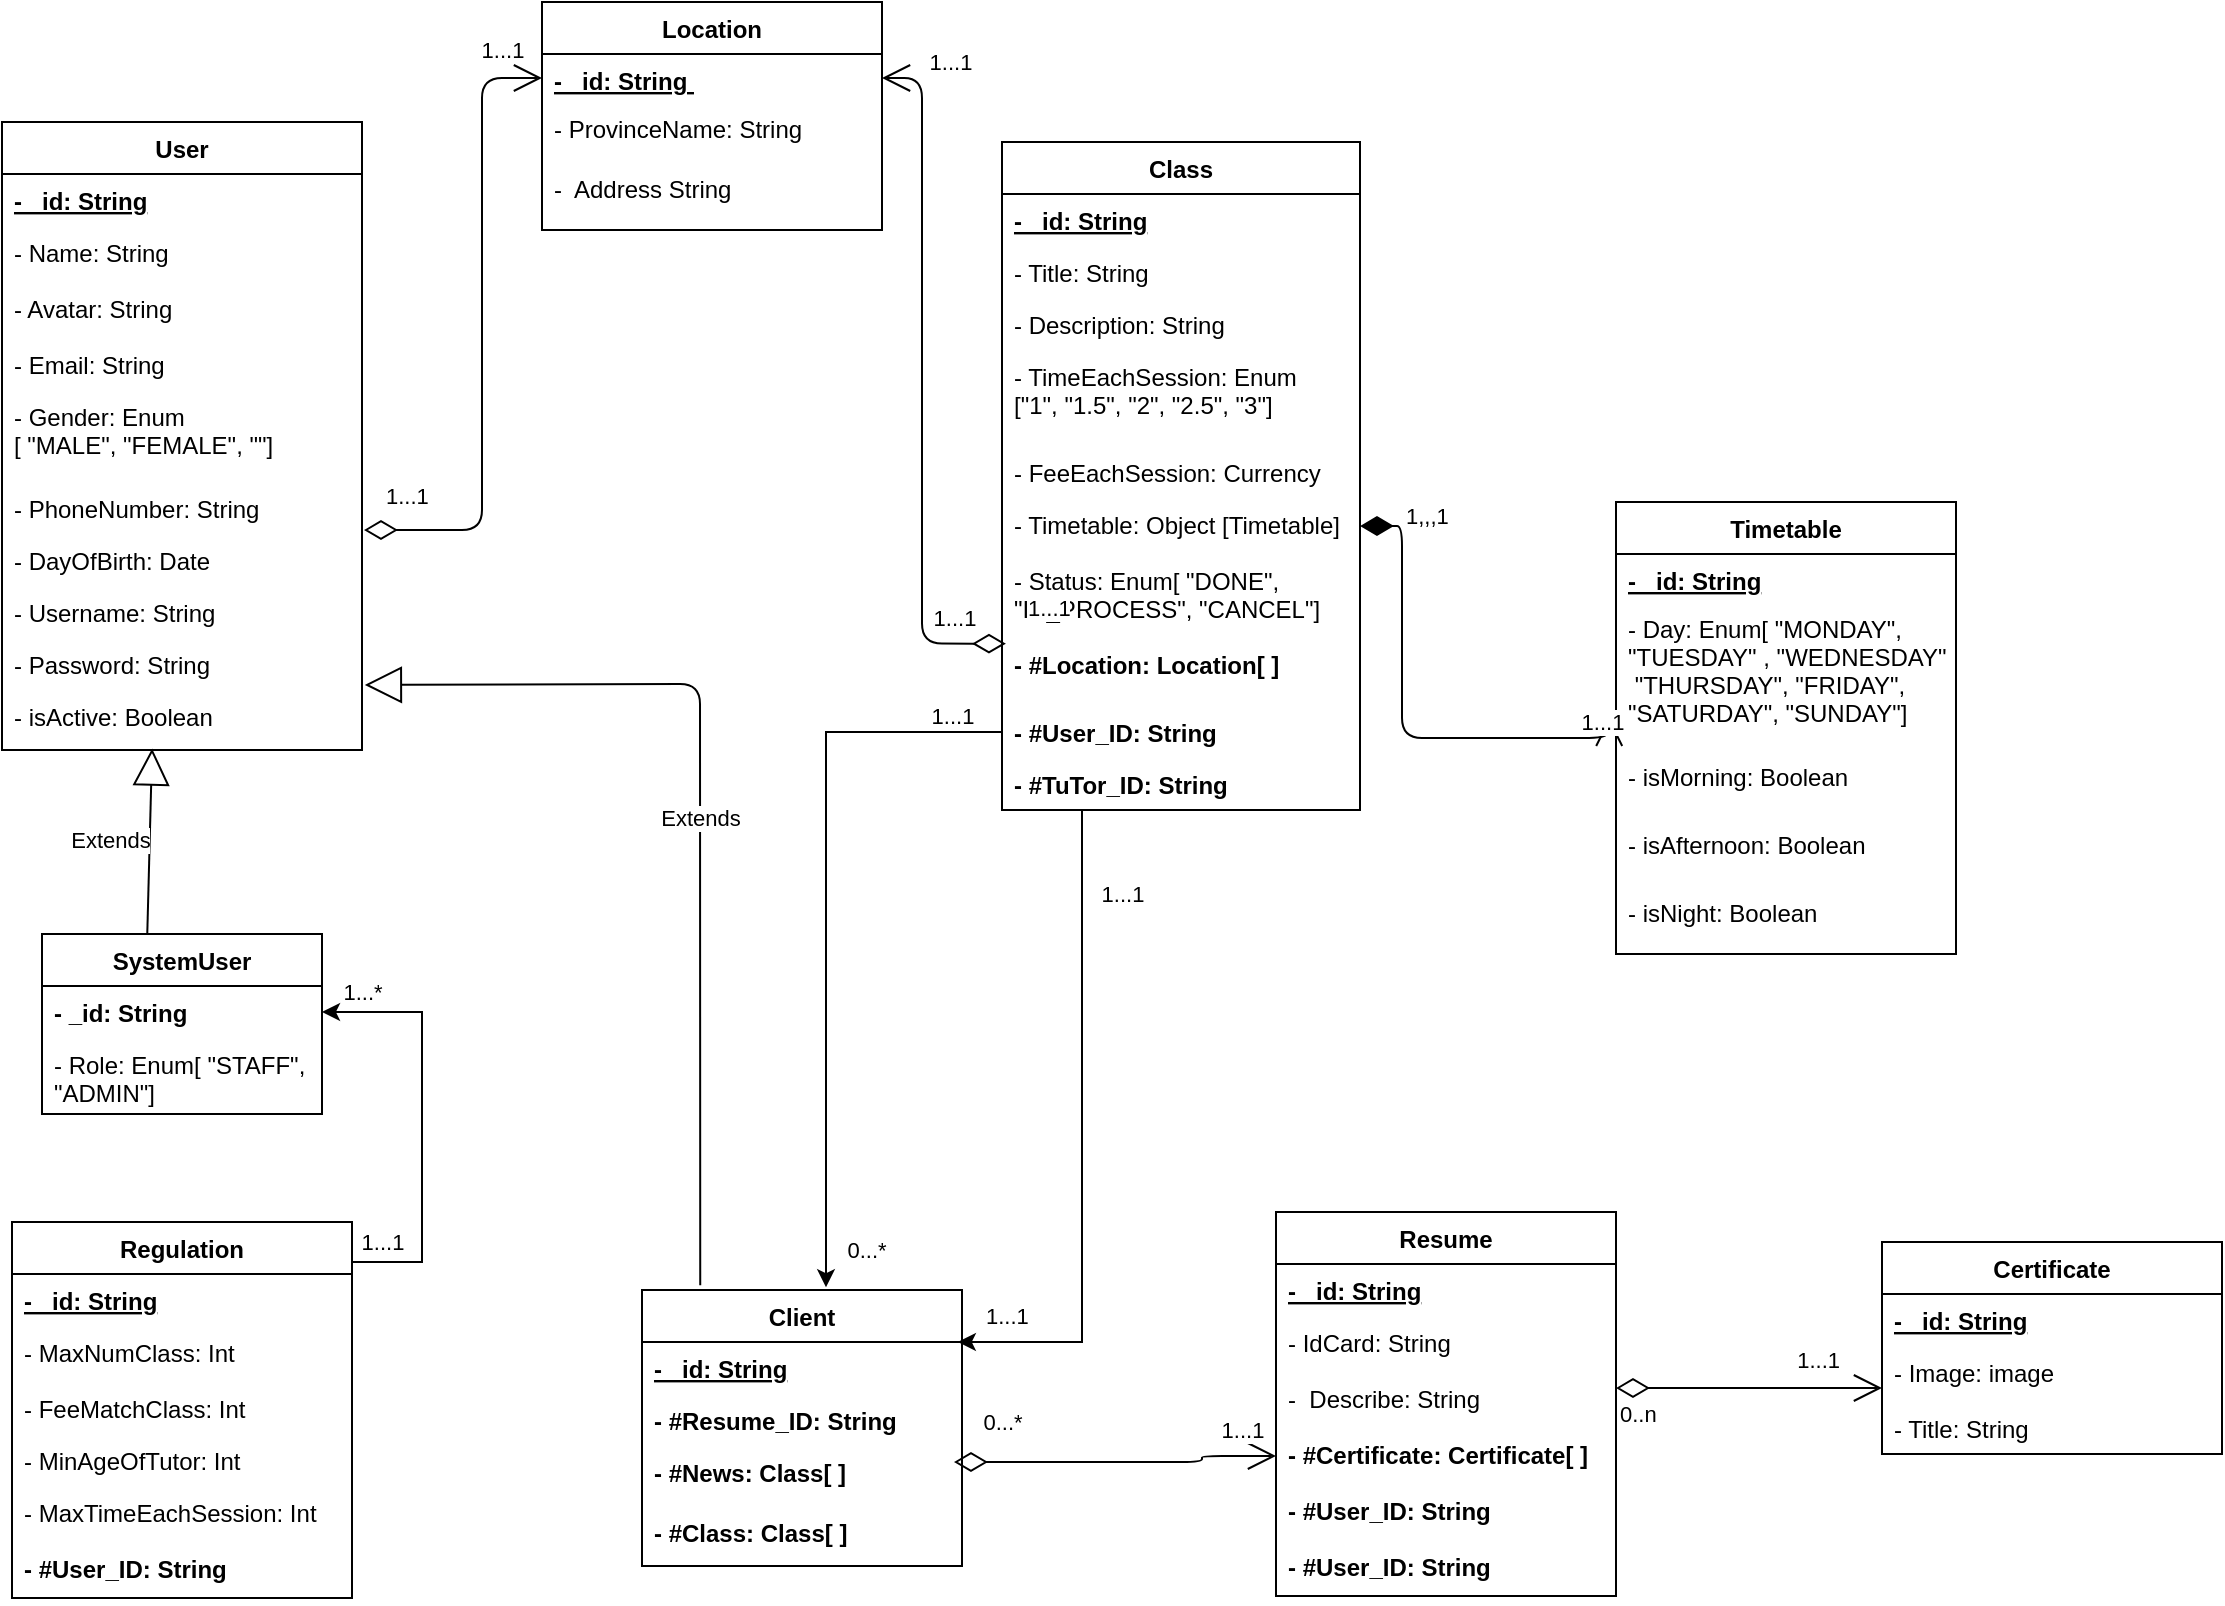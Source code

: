 <mxfile version="13.9.2" type="github" pages="7">
  <diagram id="C5RBs43oDa-KdzZeNtuy" name="ClassDiagram_qlgiasu">
    <mxGraphModel dx="1278" dy="1749" grid="1" gridSize="10" guides="1" tooltips="1" connect="1" arrows="1" fold="1" page="1" pageScale="1" pageWidth="827" pageHeight="1169" math="0" shadow="0">
      <root>
        <mxCell id="WIyWlLk6GJQsqaUBKTNV-0" />
        <mxCell id="WIyWlLk6GJQsqaUBKTNV-1" parent="WIyWlLk6GJQsqaUBKTNV-0" />
        <mxCell id="H8FlF2VFNgWhiIOVxE52-28" value="User" style="swimlane;fontStyle=1;childLayout=stackLayout;horizontal=1;startSize=26;fillColor=none;horizontalStack=0;resizeParent=1;resizeParentMax=0;resizeLast=0;collapsible=1;marginBottom=0;" parent="WIyWlLk6GJQsqaUBKTNV-1" vertex="1">
          <mxGeometry x="20" width="180" height="314" as="geometry" />
        </mxCell>
        <mxCell id="H8FlF2VFNgWhiIOVxE52-29" value="- _id: String" style="text;strokeColor=none;fillColor=none;align=left;verticalAlign=top;spacingLeft=4;spacingRight=4;overflow=hidden;rotatable=0;points=[[0,0.5],[1,0.5]];portConstraint=eastwest;fontStyle=5" parent="H8FlF2VFNgWhiIOVxE52-28" vertex="1">
          <mxGeometry y="26" width="180" height="26" as="geometry" />
        </mxCell>
        <mxCell id="H8FlF2VFNgWhiIOVxE52-72" value="- Name: String&#xa;" style="text;strokeColor=none;fillColor=none;align=left;verticalAlign=top;spacingLeft=4;spacingRight=4;overflow=hidden;rotatable=0;points=[[0,0.5],[1,0.5]];portConstraint=eastwest;" parent="H8FlF2VFNgWhiIOVxE52-28" vertex="1">
          <mxGeometry y="52" width="180" height="28" as="geometry" />
        </mxCell>
        <mxCell id="5nRCVJhTqfyB2W3zj9fH-2" value="- Avatar: String&#xa;" style="text;strokeColor=none;fillColor=none;align=left;verticalAlign=top;spacingLeft=4;spacingRight=4;overflow=hidden;rotatable=0;points=[[0,0.5],[1,0.5]];portConstraint=eastwest;" parent="H8FlF2VFNgWhiIOVxE52-28" vertex="1">
          <mxGeometry y="80" width="180" height="28" as="geometry" />
        </mxCell>
        <mxCell id="H8FlF2VFNgWhiIOVxE52-30" value="- Email: String&#xa;" style="text;strokeColor=none;fillColor=none;align=left;verticalAlign=top;spacingLeft=4;spacingRight=4;overflow=hidden;rotatable=0;points=[[0,0.5],[1,0.5]];portConstraint=eastwest;" parent="H8FlF2VFNgWhiIOVxE52-28" vertex="1">
          <mxGeometry y="108" width="180" height="26" as="geometry" />
        </mxCell>
        <mxCell id="H8FlF2VFNgWhiIOVxE52-33" value="- Gender: Enum&#xa;[ &quot;MALE&quot;, &quot;FEMALE&quot;, &quot;&quot;]" style="text;strokeColor=none;fillColor=none;align=left;verticalAlign=top;spacingLeft=4;spacingRight=4;overflow=hidden;rotatable=0;points=[[0,0.5],[1,0.5]];portConstraint=eastwest;" parent="H8FlF2VFNgWhiIOVxE52-28" vertex="1">
          <mxGeometry y="134" width="180" height="46" as="geometry" />
        </mxCell>
        <mxCell id="H8FlF2VFNgWhiIOVxE52-34" value="- PhoneNumber: String" style="text;strokeColor=none;fillColor=none;align=left;verticalAlign=top;spacingLeft=4;spacingRight=4;overflow=hidden;rotatable=0;points=[[0,0.5],[1,0.5]];portConstraint=eastwest;" parent="H8FlF2VFNgWhiIOVxE52-28" vertex="1">
          <mxGeometry y="180" width="180" height="26" as="geometry" />
        </mxCell>
        <mxCell id="H8FlF2VFNgWhiIOVxE52-32" value="- DayOfBirth: Date" style="text;strokeColor=none;fillColor=none;align=left;verticalAlign=top;spacingLeft=4;spacingRight=4;overflow=hidden;rotatable=0;points=[[0,0.5],[1,0.5]];portConstraint=eastwest;" parent="H8FlF2VFNgWhiIOVxE52-28" vertex="1">
          <mxGeometry y="206" width="180" height="26" as="geometry" />
        </mxCell>
        <mxCell id="H8FlF2VFNgWhiIOVxE52-36" value="- Username: String" style="text;strokeColor=none;fillColor=none;align=left;verticalAlign=top;spacingLeft=4;spacingRight=4;overflow=hidden;rotatable=0;points=[[0,0.5],[1,0.5]];portConstraint=eastwest;" parent="H8FlF2VFNgWhiIOVxE52-28" vertex="1">
          <mxGeometry y="232" width="180" height="26" as="geometry" />
        </mxCell>
        <mxCell id="H8FlF2VFNgWhiIOVxE52-37" value="- Password: String" style="text;strokeColor=none;fillColor=none;align=left;verticalAlign=top;spacingLeft=4;spacingRight=4;overflow=hidden;rotatable=0;points=[[0,0.5],[1,0.5]];portConstraint=eastwest;" parent="H8FlF2VFNgWhiIOVxE52-28" vertex="1">
          <mxGeometry y="258" width="180" height="26" as="geometry" />
        </mxCell>
        <mxCell id="H8FlF2VFNgWhiIOVxE52-39" value="- isActive: Boolean" style="text;strokeColor=none;fillColor=none;align=left;verticalAlign=top;spacingLeft=4;spacingRight=4;overflow=hidden;rotatable=0;points=[[0,0.5],[1,0.5]];portConstraint=eastwest;" parent="H8FlF2VFNgWhiIOVxE52-28" vertex="1">
          <mxGeometry y="284" width="180" height="30" as="geometry" />
        </mxCell>
        <mxCell id="H8FlF2VFNgWhiIOVxE52-40" value="Class" style="swimlane;fontStyle=1;childLayout=stackLayout;horizontal=1;startSize=26;fillColor=none;horizontalStack=0;resizeParent=1;resizeParentMax=0;resizeLast=0;collapsible=1;marginBottom=0;" parent="WIyWlLk6GJQsqaUBKTNV-1" vertex="1">
          <mxGeometry x="520" y="10" width="179" height="334" as="geometry" />
        </mxCell>
        <mxCell id="H8FlF2VFNgWhiIOVxE52-41" value="- _id: String&#xa;" style="text;strokeColor=none;fillColor=none;align=left;verticalAlign=top;spacingLeft=4;spacingRight=4;overflow=hidden;rotatable=0;points=[[0,0.5],[1,0.5]];portConstraint=eastwest;fontStyle=5" parent="H8FlF2VFNgWhiIOVxE52-40" vertex="1">
          <mxGeometry y="26" width="179" height="26" as="geometry" />
        </mxCell>
        <mxCell id="H8FlF2VFNgWhiIOVxE52-75" value="- Title: String&#xa;" style="text;strokeColor=none;fillColor=none;align=left;verticalAlign=top;spacingLeft=4;spacingRight=4;overflow=hidden;rotatable=0;points=[[0,0.5],[1,0.5]];portConstraint=eastwest;" parent="H8FlF2VFNgWhiIOVxE52-40" vertex="1">
          <mxGeometry y="52" width="179" height="26" as="geometry" />
        </mxCell>
        <mxCell id="H8FlF2VFNgWhiIOVxE52-43" value="- Description: String" style="text;strokeColor=none;fillColor=none;align=left;verticalAlign=top;spacingLeft=4;spacingRight=4;overflow=hidden;rotatable=0;points=[[0,0.5],[1,0.5]];portConstraint=eastwest;" parent="H8FlF2VFNgWhiIOVxE52-40" vertex="1">
          <mxGeometry y="78" width="179" height="26" as="geometry" />
        </mxCell>
        <mxCell id="H8FlF2VFNgWhiIOVxE52-45" value="- TimeEachSession: Enum&#xa;[&quot;1&quot;, &quot;1.5&quot;, &quot;2&quot;, &quot;2.5&quot;, &quot;3&quot;]" style="text;strokeColor=none;fillColor=none;align=left;verticalAlign=top;spacingLeft=4;spacingRight=4;overflow=hidden;rotatable=0;points=[[0,0.5],[1,0.5]];portConstraint=eastwest;" parent="H8FlF2VFNgWhiIOVxE52-40" vertex="1">
          <mxGeometry y="104" width="179" height="48" as="geometry" />
        </mxCell>
        <mxCell id="H8FlF2VFNgWhiIOVxE52-46" value="- FeeEachSession: Currency" style="text;strokeColor=none;fillColor=none;align=left;verticalAlign=top;spacingLeft=4;spacingRight=4;overflow=hidden;rotatable=0;points=[[0,0.5],[1,0.5]];portConstraint=eastwest;" parent="H8FlF2VFNgWhiIOVxE52-40" vertex="1">
          <mxGeometry y="152" width="179" height="26" as="geometry" />
        </mxCell>
        <mxCell id="H8FlF2VFNgWhiIOVxE52-42" value="- Timetable: Object [Timetable]" style="text;strokeColor=none;fillColor=none;align=left;verticalAlign=top;spacingLeft=4;spacingRight=4;overflow=hidden;rotatable=0;points=[[0,0.5],[1,0.5]];portConstraint=eastwest;" parent="H8FlF2VFNgWhiIOVxE52-40" vertex="1">
          <mxGeometry y="178" width="179" height="28" as="geometry" />
        </mxCell>
        <mxCell id="H8FlF2VFNgWhiIOVxE52-48" value="- Status: Enum[ &quot;DONE&quot;, &#xa;&quot;IN_PROCESS&quot;, &quot;CANCEL&quot;]" style="text;strokeColor=none;fillColor=none;align=left;verticalAlign=top;spacingLeft=4;spacingRight=4;overflow=hidden;rotatable=0;points=[[0,0.5],[1,0.5]];portConstraint=eastwest;" parent="H8FlF2VFNgWhiIOVxE52-40" vertex="1">
          <mxGeometry y="206" width="179" height="42" as="geometry" />
        </mxCell>
        <mxCell id="H8FlF2VFNgWhiIOVxE52-44" value="- #Location: Location[ ] " style="text;strokeColor=none;fillColor=none;align=left;verticalAlign=top;spacingLeft=4;spacingRight=4;overflow=hidden;rotatable=0;points=[[0,0.5],[1,0.5]];portConstraint=eastwest;fontStyle=1" parent="H8FlF2VFNgWhiIOVxE52-40" vertex="1">
          <mxGeometry y="248" width="179" height="34" as="geometry" />
        </mxCell>
        <mxCell id="H8FlF2VFNgWhiIOVxE52-47" value="- #User_ID: String" style="text;strokeColor=none;fillColor=none;align=left;verticalAlign=top;spacingLeft=4;spacingRight=4;overflow=hidden;rotatable=0;points=[[0,0.5],[1,0.5]];portConstraint=eastwest;fontStyle=1" parent="H8FlF2VFNgWhiIOVxE52-40" vertex="1">
          <mxGeometry y="282" width="179" height="26" as="geometry" />
        </mxCell>
        <mxCell id="SX9UXxXjm5uU6pjVl1gb-58" value="- #TuTor_ID: String" style="text;strokeColor=none;fillColor=none;align=left;verticalAlign=top;spacingLeft=4;spacingRight=4;overflow=hidden;rotatable=0;points=[[0,0.5],[1,0.5]];portConstraint=eastwest;fontStyle=1" parent="H8FlF2VFNgWhiIOVxE52-40" vertex="1">
          <mxGeometry y="308" width="179" height="26" as="geometry" />
        </mxCell>
        <mxCell id="H8FlF2VFNgWhiIOVxE52-51" value="Timetable" style="swimlane;fontStyle=1;childLayout=stackLayout;horizontal=1;startSize=26;fillColor=none;horizontalStack=0;resizeParent=1;resizeParentMax=0;resizeLast=0;collapsible=1;marginBottom=0;" parent="WIyWlLk6GJQsqaUBKTNV-1" vertex="1">
          <mxGeometry x="827" y="190" width="170" height="226" as="geometry" />
        </mxCell>
        <mxCell id="H8FlF2VFNgWhiIOVxE52-74" value="- _id: String" style="text;strokeColor=none;fillColor=none;align=left;verticalAlign=top;spacingLeft=4;spacingRight=4;overflow=hidden;rotatable=0;points=[[0,0.5],[1,0.5]];portConstraint=eastwest;fontStyle=5" parent="H8FlF2VFNgWhiIOVxE52-51" vertex="1">
          <mxGeometry y="26" width="170" height="24" as="geometry" />
        </mxCell>
        <mxCell id="H8FlF2VFNgWhiIOVxE52-57" value="- Day: Enum[ &quot;MONDAY&quot;, &#xa;&quot;TUESDAY&quot; , &quot;WEDNESDAY&quot;,&#xa; &quot;THURSDAY&quot;, &quot;FRIDAY&quot;,&#xa;&quot;SATURDAY&quot;, &quot;SUNDAY&quot;]" style="text;strokeColor=none;fillColor=none;align=left;verticalAlign=top;spacingLeft=4;spacingRight=4;overflow=hidden;rotatable=0;points=[[0,0.5],[1,0.5]];portConstraint=eastwest;" parent="H8FlF2VFNgWhiIOVxE52-51" vertex="1">
          <mxGeometry y="50" width="170" height="74" as="geometry" />
        </mxCell>
        <mxCell id="H8FlF2VFNgWhiIOVxE52-58" value="- isMorning: Boolean" style="text;strokeColor=none;fillColor=none;align=left;verticalAlign=top;spacingLeft=4;spacingRight=4;overflow=hidden;rotatable=0;points=[[0,0.5],[1,0.5]];portConstraint=eastwest;" parent="H8FlF2VFNgWhiIOVxE52-51" vertex="1">
          <mxGeometry y="124" width="170" height="34" as="geometry" />
        </mxCell>
        <mxCell id="H8FlF2VFNgWhiIOVxE52-60" value="- isAfternoon: Boolean" style="text;strokeColor=none;fillColor=none;align=left;verticalAlign=top;spacingLeft=4;spacingRight=4;overflow=hidden;rotatable=0;points=[[0,0.5],[1,0.5]];portConstraint=eastwest;" parent="H8FlF2VFNgWhiIOVxE52-51" vertex="1">
          <mxGeometry y="158" width="170" height="34" as="geometry" />
        </mxCell>
        <mxCell id="H8FlF2VFNgWhiIOVxE52-61" value="- isNight: Boolean" style="text;strokeColor=none;fillColor=none;align=left;verticalAlign=top;spacingLeft=4;spacingRight=4;overflow=hidden;rotatable=0;points=[[0,0.5],[1,0.5]];portConstraint=eastwest;" parent="H8FlF2VFNgWhiIOVxE52-51" vertex="1">
          <mxGeometry y="192" width="170" height="34" as="geometry" />
        </mxCell>
        <mxCell id="H8FlF2VFNgWhiIOVxE52-63" value="Location" style="swimlane;fontStyle=1;childLayout=stackLayout;horizontal=1;startSize=26;fillColor=none;horizontalStack=0;resizeParent=1;resizeParentMax=0;resizeLast=0;collapsible=1;marginBottom=0;" parent="WIyWlLk6GJQsqaUBKTNV-1" vertex="1">
          <mxGeometry x="290" y="-60" width="170" height="114" as="geometry" />
        </mxCell>
        <mxCell id="H8FlF2VFNgWhiIOVxE52-64" value="- _id: String " style="text;strokeColor=none;fillColor=none;align=left;verticalAlign=top;spacingLeft=4;spacingRight=4;overflow=hidden;rotatable=0;points=[[0,0.5],[1,0.5]];portConstraint=eastwest;fontStyle=5" parent="H8FlF2VFNgWhiIOVxE52-63" vertex="1">
          <mxGeometry y="26" width="170" height="24" as="geometry" />
        </mxCell>
        <mxCell id="H8FlF2VFNgWhiIOVxE52-76" value="- ProvinceName: String" style="text;strokeColor=none;fillColor=none;align=left;verticalAlign=top;spacingLeft=4;spacingRight=4;overflow=hidden;rotatable=0;points=[[0,0.5],[1,0.5]];portConstraint=eastwest;" parent="H8FlF2VFNgWhiIOVxE52-63" vertex="1">
          <mxGeometry y="50" width="170" height="30" as="geometry" />
        </mxCell>
        <mxCell id="H8FlF2VFNgWhiIOVxE52-65" value="-  Address String" style="text;strokeColor=none;fillColor=none;align=left;verticalAlign=top;spacingLeft=4;spacingRight=4;overflow=hidden;rotatable=0;points=[[0,0.5],[1,0.5]];portConstraint=eastwest;" parent="H8FlF2VFNgWhiIOVxE52-63" vertex="1">
          <mxGeometry y="80" width="170" height="34" as="geometry" />
        </mxCell>
        <mxCell id="H8FlF2VFNgWhiIOVxE52-77" value="Regulation" style="swimlane;fontStyle=1;childLayout=stackLayout;horizontal=1;startSize=26;fillColor=none;horizontalStack=0;resizeParent=1;resizeParentMax=0;resizeLast=0;collapsible=1;marginBottom=0;" parent="WIyWlLk6GJQsqaUBKTNV-1" vertex="1">
          <mxGeometry x="25" y="550" width="170" height="188" as="geometry">
            <mxRectangle x="394.5" y="400" width="90" height="26" as="alternateBounds" />
          </mxGeometry>
        </mxCell>
        <mxCell id="H8FlF2VFNgWhiIOVxE52-78" value="- _id: String" style="text;strokeColor=none;fillColor=none;align=left;verticalAlign=top;spacingLeft=4;spacingRight=4;overflow=hidden;rotatable=0;points=[[0,0.5],[1,0.5]];portConstraint=eastwest;fontStyle=5" parent="H8FlF2VFNgWhiIOVxE52-77" vertex="1">
          <mxGeometry y="26" width="170" height="26" as="geometry" />
        </mxCell>
        <mxCell id="H8FlF2VFNgWhiIOVxE52-79" value="- MaxNumClass: Int" style="text;strokeColor=none;fillColor=none;align=left;verticalAlign=top;spacingLeft=4;spacingRight=4;overflow=hidden;rotatable=0;points=[[0,0.5],[1,0.5]];portConstraint=eastwest;" parent="H8FlF2VFNgWhiIOVxE52-77" vertex="1">
          <mxGeometry y="52" width="170" height="28" as="geometry" />
        </mxCell>
        <mxCell id="H8FlF2VFNgWhiIOVxE52-81" value="- FeeMatchClass: Int " style="text;strokeColor=none;fillColor=none;align=left;verticalAlign=top;spacingLeft=4;spacingRight=4;overflow=hidden;rotatable=0;points=[[0,0.5],[1,0.5]];portConstraint=eastwest;" parent="H8FlF2VFNgWhiIOVxE52-77" vertex="1">
          <mxGeometry y="80" width="170" height="26" as="geometry" />
        </mxCell>
        <mxCell id="H8FlF2VFNgWhiIOVxE52-80" value="- MinAgeOfTutor: Int" style="text;strokeColor=none;fillColor=none;align=left;verticalAlign=top;spacingLeft=4;spacingRight=4;overflow=hidden;rotatable=0;points=[[0,0.5],[1,0.5]];portConstraint=eastwest;" parent="H8FlF2VFNgWhiIOVxE52-77" vertex="1">
          <mxGeometry y="106" width="170" height="26" as="geometry" />
        </mxCell>
        <mxCell id="H8FlF2VFNgWhiIOVxE52-82" value="- MaxTimeEachSession: Int" style="text;strokeColor=none;fillColor=none;align=left;verticalAlign=top;spacingLeft=4;spacingRight=4;overflow=hidden;rotatable=0;points=[[0,0.5],[1,0.5]];portConstraint=eastwest;" parent="H8FlF2VFNgWhiIOVxE52-77" vertex="1">
          <mxGeometry y="132" width="170" height="28" as="geometry" />
        </mxCell>
        <mxCell id="FTmMBKk5UwPL9HdVGMXJ-2" value="- #User_ID: String" style="text;strokeColor=none;fillColor=none;align=left;verticalAlign=top;spacingLeft=4;spacingRight=4;overflow=hidden;rotatable=0;points=[[0,0.5],[1,0.5]];portConstraint=eastwest;fontStyle=1" parent="H8FlF2VFNgWhiIOVxE52-77" vertex="1">
          <mxGeometry y="160" width="170" height="28" as="geometry" />
        </mxCell>
        <mxCell id="FTmMBKk5UwPL9HdVGMXJ-9" style="edgeStyle=elbowEdgeStyle;rounded=0;orthogonalLoop=1;jettySize=auto;html=1;entryX=1;entryY=0.5;entryDx=0;entryDy=0;" parent="WIyWlLk6GJQsqaUBKTNV-1" source="H8FlF2VFNgWhiIOVxE52-77" target="SX9UXxXjm5uU6pjVl1gb-78" edge="1">
          <mxGeometry relative="1" as="geometry">
            <mxPoint x="390" y="509" as="sourcePoint" />
            <Array as="points">
              <mxPoint x="230" y="570" />
              <mxPoint x="220" y="570" />
              <mxPoint x="280" y="510" />
              <mxPoint x="280" y="250" />
              <mxPoint x="280" y="250" />
            </Array>
          </mxGeometry>
        </mxCell>
        <mxCell id="FTmMBKk5UwPL9HdVGMXJ-10" value="1...*" style="edgeLabel;html=1;align=center;verticalAlign=middle;resizable=0;points=[];" parent="FTmMBKk5UwPL9HdVGMXJ-9" vertex="1" connectable="0">
          <mxGeometry x="0.93" y="-2" relative="1" as="geometry">
            <mxPoint x="12.35" y="-8" as="offset" />
          </mxGeometry>
        </mxCell>
        <mxCell id="FTmMBKk5UwPL9HdVGMXJ-11" value="1...1" style="edgeLabel;html=1;align=center;verticalAlign=middle;resizable=0;points=[];" parent="FTmMBKk5UwPL9HdVGMXJ-9" vertex="1" connectable="0">
          <mxGeometry x="-0.932" y="-2" relative="1" as="geometry">
            <mxPoint x="7.94" y="-12" as="offset" />
          </mxGeometry>
        </mxCell>
        <mxCell id="FTmMBKk5UwPL9HdVGMXJ-12" style="edgeStyle=elbowEdgeStyle;rounded=0;orthogonalLoop=1;jettySize=auto;html=1;entryX=0.576;entryY=-0.01;entryDx=0;entryDy=0;entryPerimeter=0;" parent="WIyWlLk6GJQsqaUBKTNV-1" source="H8FlF2VFNgWhiIOVxE52-47" target="SX9UXxXjm5uU6pjVl1gb-81" edge="1">
          <mxGeometry relative="1" as="geometry">
            <mxPoint x="382" y="345" as="sourcePoint" />
            <mxPoint x="379" y="540" as="targetPoint" />
            <Array as="points">
              <mxPoint x="432" y="450" />
              <mxPoint x="410" y="370" />
            </Array>
          </mxGeometry>
        </mxCell>
        <mxCell id="FTmMBKk5UwPL9HdVGMXJ-13" value="1...1" style="edgeLabel;html=1;align=center;verticalAlign=middle;resizable=0;points=[];" parent="FTmMBKk5UwPL9HdVGMXJ-12" vertex="1" connectable="0">
          <mxGeometry x="-0.766" y="2" relative="1" as="geometry">
            <mxPoint x="18" y="-10.06" as="offset" />
          </mxGeometry>
        </mxCell>
        <mxCell id="FTmMBKk5UwPL9HdVGMXJ-14" value="0...*" style="edgeLabel;html=1;align=center;verticalAlign=middle;resizable=0;points=[];" parent="FTmMBKk5UwPL9HdVGMXJ-12" vertex="1" connectable="0">
          <mxGeometry x="0.8" y="1" relative="1" as="geometry">
            <mxPoint x="19" y="17.49" as="offset" />
          </mxGeometry>
        </mxCell>
        <mxCell id="FTmMBKk5UwPL9HdVGMXJ-16" value="" style="endArrow=open;html=1;endSize=12;startArrow=diamondThin;startSize=14;startFill=0;edgeStyle=orthogonalEdgeStyle;entryX=1;entryY=0.5;entryDx=0;entryDy=0;exitX=0.011;exitY=0.083;exitDx=0;exitDy=0;exitPerimeter=0;" parent="WIyWlLk6GJQsqaUBKTNV-1" source="H8FlF2VFNgWhiIOVxE52-44" target="H8FlF2VFNgWhiIOVxE52-64" edge="1">
          <mxGeometry relative="1" as="geometry">
            <mxPoint x="380" y="270" as="sourcePoint" />
            <mxPoint x="700" y="280" as="targetPoint" />
            <Array as="points">
              <mxPoint x="480" y="261" />
              <mxPoint x="480" y="-22" />
            </Array>
          </mxGeometry>
        </mxCell>
        <mxCell id="FTmMBKk5UwPL9HdVGMXJ-17" value="1...1" style="edgeLabel;resizable=0;html=1;align=left;verticalAlign=top;" parent="FTmMBKk5UwPL9HdVGMXJ-16" connectable="0" vertex="1">
          <mxGeometry x="-1" relative="1" as="geometry">
            <mxPoint x="9.21" y="-30.47" as="offset" />
          </mxGeometry>
        </mxCell>
        <mxCell id="FTmMBKk5UwPL9HdVGMXJ-19" value="1...1" style="edgeLabel;html=1;align=center;verticalAlign=middle;resizable=0;points=[];" parent="FTmMBKk5UwPL9HdVGMXJ-16" vertex="1" connectable="0">
          <mxGeometry x="0.903" y="3" relative="1" as="geometry">
            <mxPoint x="16.97" y="-11" as="offset" />
          </mxGeometry>
        </mxCell>
        <mxCell id="FTmMBKk5UwPL9HdVGMXJ-20" value="1,,,1" style="endArrow=open;html=1;endSize=12;startArrow=diamondThin;startSize=14;startFill=1;edgeStyle=orthogonalEdgeStyle;align=left;verticalAlign=bottom;exitX=1;exitY=0.5;exitDx=0;exitDy=0;entryX=-0.02;entryY=0.782;entryDx=0;entryDy=0;entryPerimeter=0;" parent="WIyWlLk6GJQsqaUBKTNV-1" source="H8FlF2VFNgWhiIOVxE52-42" target="H8FlF2VFNgWhiIOVxE52-57" edge="1">
          <mxGeometry x="-0.794" relative="1" as="geometry">
            <mxPoint x="570" y="320" as="sourcePoint" />
            <mxPoint x="730" y="320" as="targetPoint" />
            <Array as="points">
              <mxPoint x="720" y="202" />
              <mxPoint x="720" y="308" />
              <mxPoint x="824" y="308" />
            </Array>
            <mxPoint as="offset" />
          </mxGeometry>
        </mxCell>
        <mxCell id="FTmMBKk5UwPL9HdVGMXJ-22" value="1...1" style="edgeLabel;html=1;align=center;verticalAlign=middle;resizable=0;points=[];" parent="FTmMBKk5UwPL9HdVGMXJ-20" vertex="1" connectable="0">
          <mxGeometry x="0.874" y="2" relative="1" as="geometry">
            <mxPoint x="1" y="-6" as="offset" />
          </mxGeometry>
        </mxCell>
        <mxCell id="SX9UXxXjm5uU6pjVl1gb-34" value="Resume" style="swimlane;fontStyle=1;childLayout=stackLayout;horizontal=1;startSize=26;fillColor=none;horizontalStack=0;resizeParent=1;resizeParentMax=0;resizeLast=0;collapsible=1;marginBottom=0;" parent="WIyWlLk6GJQsqaUBKTNV-1" vertex="1">
          <mxGeometry x="657" y="545" width="170" height="192" as="geometry" />
        </mxCell>
        <mxCell id="SX9UXxXjm5uU6pjVl1gb-35" value="- _id: String" style="text;strokeColor=none;fillColor=none;align=left;verticalAlign=top;spacingLeft=4;spacingRight=4;overflow=hidden;rotatable=0;points=[[0,0.5],[1,0.5]];portConstraint=eastwest;fontStyle=5" parent="SX9UXxXjm5uU6pjVl1gb-34" vertex="1">
          <mxGeometry y="26" width="170" height="26" as="geometry" />
        </mxCell>
        <mxCell id="SX9UXxXjm5uU6pjVl1gb-36" value="- IdCard: String" style="text;strokeColor=none;fillColor=none;align=left;verticalAlign=top;spacingLeft=4;spacingRight=4;overflow=hidden;rotatable=0;points=[[0,0.5],[1,0.5]];portConstraint=eastwest;" parent="SX9UXxXjm5uU6pjVl1gb-34" vertex="1">
          <mxGeometry y="52" width="170" height="28" as="geometry" />
        </mxCell>
        <mxCell id="pMAF2Xfe7YquX_ZyYZzc-0" value="-  Describe: String" style="text;strokeColor=none;fillColor=none;align=left;verticalAlign=top;spacingLeft=4;spacingRight=4;overflow=hidden;rotatable=0;points=[[0,0.5],[1,0.5]];portConstraint=eastwest;" parent="SX9UXxXjm5uU6pjVl1gb-34" vertex="1">
          <mxGeometry y="80" width="170" height="28" as="geometry" />
        </mxCell>
        <mxCell id="SX9UXxXjm5uU6pjVl1gb-54" value="" style="endArrow=open;html=1;endSize=12;startArrow=diamondThin;startSize=14;startFill=0;edgeStyle=orthogonalEdgeStyle;" parent="SX9UXxXjm5uU6pjVl1gb-34" target="5nRCVJhTqfyB2W3zj9fH-1" edge="1">
          <mxGeometry relative="1" as="geometry">
            <mxPoint x="170" y="88" as="sourcePoint" />
            <mxPoint x="300" y="80" as="targetPoint" />
            <Array as="points">
              <mxPoint x="303" y="88" />
              <mxPoint x="303" y="88" />
            </Array>
          </mxGeometry>
        </mxCell>
        <mxCell id="SX9UXxXjm5uU6pjVl1gb-55" value="0..n" style="edgeLabel;resizable=0;html=1;align=left;verticalAlign=top;" parent="SX9UXxXjm5uU6pjVl1gb-54" connectable="0" vertex="1">
          <mxGeometry x="-1" relative="1" as="geometry" />
        </mxCell>
        <mxCell id="SX9UXxXjm5uU6pjVl1gb-56" value="1...1" style="edgeLabel;resizable=0;html=1;align=right;verticalAlign=top;" parent="SX9UXxXjm5uU6pjVl1gb-54" connectable="0" vertex="1">
          <mxGeometry x="1" relative="1" as="geometry">
            <mxPoint x="-20.35" y="-27.5" as="offset" />
          </mxGeometry>
        </mxCell>
        <mxCell id="SX9UXxXjm5uU6pjVl1gb-39" value="- #Certificate: Certificate[ ]" style="text;strokeColor=none;fillColor=none;align=left;verticalAlign=top;spacingLeft=4;spacingRight=4;overflow=hidden;rotatable=0;points=[[0,0.5],[1,0.5]];portConstraint=eastwest;fontStyle=1" parent="SX9UXxXjm5uU6pjVl1gb-34" vertex="1">
          <mxGeometry y="108" width="170" height="28" as="geometry" />
        </mxCell>
        <mxCell id="SX9UXxXjm5uU6pjVl1gb-40" value="- #User_ID: String" style="text;strokeColor=none;fillColor=none;align=left;verticalAlign=top;spacingLeft=4;spacingRight=4;overflow=hidden;rotatable=0;points=[[0,0.5],[1,0.5]];portConstraint=eastwest;fontStyle=1" parent="SX9UXxXjm5uU6pjVl1gb-34" vertex="1">
          <mxGeometry y="136" width="170" height="28" as="geometry" />
        </mxCell>
        <mxCell id="5nRCVJhTqfyB2W3zj9fH-0" value="- #User_ID: String" style="text;strokeColor=none;fillColor=none;align=left;verticalAlign=top;spacingLeft=4;spacingRight=4;overflow=hidden;rotatable=0;points=[[0,0.5],[1,0.5]];portConstraint=eastwest;fontStyle=1" parent="SX9UXxXjm5uU6pjVl1gb-34" vertex="1">
          <mxGeometry y="164" width="170" height="28" as="geometry" />
        </mxCell>
        <mxCell id="SX9UXxXjm5uU6pjVl1gb-42" value="Certificate" style="swimlane;fontStyle=1;childLayout=stackLayout;horizontal=1;startSize=26;fillColor=none;horizontalStack=0;resizeParent=1;resizeParentMax=0;resizeLast=0;collapsible=1;marginBottom=0;" parent="WIyWlLk6GJQsqaUBKTNV-1" vertex="1">
          <mxGeometry x="960" y="560" width="170" height="106" as="geometry" />
        </mxCell>
        <mxCell id="SX9UXxXjm5uU6pjVl1gb-43" value="- _id: String" style="text;strokeColor=none;fillColor=none;align=left;verticalAlign=top;spacingLeft=4;spacingRight=4;overflow=hidden;rotatable=0;points=[[0,0.5],[1,0.5]];portConstraint=eastwest;fontStyle=5" parent="SX9UXxXjm5uU6pjVl1gb-42" vertex="1">
          <mxGeometry y="26" width="170" height="26" as="geometry" />
        </mxCell>
        <mxCell id="5nRCVJhTqfyB2W3zj9fH-1" value="- Image: image" style="text;strokeColor=none;fillColor=none;align=left;verticalAlign=top;spacingLeft=4;spacingRight=4;overflow=hidden;rotatable=0;points=[[0,0.5],[1,0.5]];portConstraint=eastwest;" parent="SX9UXxXjm5uU6pjVl1gb-42" vertex="1">
          <mxGeometry y="52" width="170" height="28" as="geometry" />
        </mxCell>
        <mxCell id="SX9UXxXjm5uU6pjVl1gb-45" value="- Title: String " style="text;strokeColor=none;fillColor=none;align=left;verticalAlign=top;spacingLeft=4;spacingRight=4;overflow=hidden;rotatable=0;points=[[0,0.5],[1,0.5]];portConstraint=eastwest;" parent="SX9UXxXjm5uU6pjVl1gb-42" vertex="1">
          <mxGeometry y="80" width="170" height="26" as="geometry" />
        </mxCell>
        <mxCell id="SX9UXxXjm5uU6pjVl1gb-76" value="SystemUser" style="swimlane;fontStyle=1;childLayout=stackLayout;horizontal=1;startSize=26;fillColor=none;horizontalStack=0;resizeParent=1;resizeParentMax=0;resizeLast=0;collapsible=1;marginBottom=0;" parent="WIyWlLk6GJQsqaUBKTNV-1" vertex="1">
          <mxGeometry x="40" y="406" width="140" height="90" as="geometry" />
        </mxCell>
        <mxCell id="SX9UXxXjm5uU6pjVl1gb-78" value="- _id: String" style="text;strokeColor=none;fillColor=none;align=left;verticalAlign=top;spacingLeft=4;spacingRight=4;overflow=hidden;rotatable=0;points=[[0,0.5],[1,0.5]];portConstraint=eastwest;fontStyle=1" parent="SX9UXxXjm5uU6pjVl1gb-76" vertex="1">
          <mxGeometry y="26" width="140" height="26" as="geometry" />
        </mxCell>
        <mxCell id="SX9UXxXjm5uU6pjVl1gb-77" value="- Role: Enum[ &quot;STAFF&quot;, &#xa;&quot;ADMIN&quot;]" style="text;strokeColor=none;fillColor=none;align=left;verticalAlign=top;spacingLeft=4;spacingRight=4;overflow=hidden;rotatable=0;points=[[0,0.5],[1,0.5]];portConstraint=eastwest;" parent="SX9UXxXjm5uU6pjVl1gb-76" vertex="1">
          <mxGeometry y="52" width="140" height="38" as="geometry" />
        </mxCell>
        <mxCell id="SX9UXxXjm5uU6pjVl1gb-81" value="Client" style="swimlane;fontStyle=1;childLayout=stackLayout;horizontal=1;startSize=26;fillColor=none;horizontalStack=0;resizeParent=1;resizeParentMax=0;resizeLast=0;collapsible=1;marginBottom=0;" parent="WIyWlLk6GJQsqaUBKTNV-1" vertex="1">
          <mxGeometry x="340" y="584" width="160" height="138" as="geometry" />
        </mxCell>
        <mxCell id="SX9UXxXjm5uU6pjVl1gb-82" value="- _id: String" style="text;strokeColor=none;fillColor=none;align=left;verticalAlign=top;spacingLeft=4;spacingRight=4;overflow=hidden;rotatable=0;points=[[0,0.5],[1,0.5]];portConstraint=eastwest;fontStyle=5" parent="SX9UXxXjm5uU6pjVl1gb-81" vertex="1">
          <mxGeometry y="26" width="160" height="26" as="geometry" />
        </mxCell>
        <mxCell id="SX9UXxXjm5uU6pjVl1gb-83" value="- #Resume_ID: String " style="text;strokeColor=none;fillColor=none;align=left;verticalAlign=top;spacingLeft=4;spacingRight=4;overflow=hidden;rotatable=0;points=[[0,0.5],[1,0.5]];portConstraint=eastwest;fontStyle=1" parent="SX9UXxXjm5uU6pjVl1gb-81" vertex="1">
          <mxGeometry y="52" width="160" height="26" as="geometry" />
        </mxCell>
        <mxCell id="SX9UXxXjm5uU6pjVl1gb-88" value="- #News: Class[ ]" style="text;strokeColor=none;fillColor=none;align=left;verticalAlign=top;spacingLeft=4;spacingRight=4;overflow=hidden;rotatable=0;points=[[0,0.5],[1,0.5]];portConstraint=eastwest;fontStyle=1" parent="SX9UXxXjm5uU6pjVl1gb-81" vertex="1">
          <mxGeometry y="78" width="160" height="30" as="geometry" />
        </mxCell>
        <mxCell id="SX9UXxXjm5uU6pjVl1gb-87" value="- #Class: Class[ ]" style="text;strokeColor=none;fillColor=none;align=left;verticalAlign=top;spacingLeft=4;spacingRight=4;overflow=hidden;rotatable=0;points=[[0,0.5],[1,0.5]];portConstraint=eastwest;fontStyle=1" parent="SX9UXxXjm5uU6pjVl1gb-81" vertex="1">
          <mxGeometry y="108" width="160" height="30" as="geometry" />
        </mxCell>
        <mxCell id="SX9UXxXjm5uU6pjVl1gb-90" value="" style="endArrow=open;html=1;endSize=12;startArrow=diamondThin;startSize=14;startFill=0;edgeStyle=orthogonalEdgeStyle;entryX=0;entryY=0.5;entryDx=0;entryDy=0;" parent="WIyWlLk6GJQsqaUBKTNV-1" target="SX9UXxXjm5uU6pjVl1gb-39" edge="1">
          <mxGeometry relative="1" as="geometry">
            <mxPoint x="496" y="670" as="sourcePoint" />
            <mxPoint x="580" y="622" as="targetPoint" />
            <Array as="points">
              <mxPoint x="620" y="670" />
              <mxPoint x="620" y="667" />
            </Array>
          </mxGeometry>
        </mxCell>
        <mxCell id="SX9UXxXjm5uU6pjVl1gb-91" value="1...1" style="edgeLabel;resizable=0;html=1;align=left;verticalAlign=top;" parent="SX9UXxXjm5uU6pjVl1gb-90" connectable="0" vertex="1">
          <mxGeometry x="-1" relative="1" as="geometry">
            <mxPoint x="14" y="-86" as="offset" />
          </mxGeometry>
        </mxCell>
        <mxCell id="SX9UXxXjm5uU6pjVl1gb-94" value="1...1" style="edgeLabel;html=1;align=center;verticalAlign=middle;resizable=0;points=[];" parent="SX9UXxXjm5uU6pjVl1gb-90" vertex="1" connectable="0">
          <mxGeometry x="0.836" y="-2" relative="1" as="geometry">
            <mxPoint x="-3.53" y="-15.02" as="offset" />
          </mxGeometry>
        </mxCell>
        <mxCell id="SX9UXxXjm5uU6pjVl1gb-95" value="Extends" style="endArrow=block;endSize=16;endFill=0;html=1;entryX=0.417;entryY=0.976;entryDx=0;entryDy=0;entryPerimeter=0;exitX=0.376;exitY=-0.003;exitDx=0;exitDy=0;exitPerimeter=0;" parent="WIyWlLk6GJQsqaUBKTNV-1" source="SX9UXxXjm5uU6pjVl1gb-76" target="H8FlF2VFNgWhiIOVxE52-39" edge="1">
          <mxGeometry y="20" width="160" relative="1" as="geometry">
            <mxPoint x="182" y="460" as="sourcePoint" />
            <mxPoint x="181.6" y="375.64" as="targetPoint" />
            <mxPoint as="offset" />
          </mxGeometry>
        </mxCell>
        <mxCell id="SX9UXxXjm5uU6pjVl1gb-96" value="Extends" style="endArrow=block;endSize=16;endFill=0;html=1;entryX=1.008;entryY=0.903;entryDx=0;entryDy=0;entryPerimeter=0;exitX=0.182;exitY=-0.017;exitDx=0;exitDy=0;exitPerimeter=0;" parent="WIyWlLk6GJQsqaUBKTNV-1" source="SX9UXxXjm5uU6pjVl1gb-81" target="H8FlF2VFNgWhiIOVxE52-37" edge="1">
          <mxGeometry width="160" relative="1" as="geometry">
            <mxPoint x="320" y="567" as="sourcePoint" />
            <mxPoint x="99.34" y="376" as="targetPoint" />
            <Array as="points">
              <mxPoint x="369" y="281" />
            </Array>
          </mxGeometry>
        </mxCell>
        <mxCell id="gKSqxhrKZMk4qrMS5oHp-1" value="1...1" style="edgeLabel;html=1;align=center;verticalAlign=middle;resizable=0;points=[];" parent="WIyWlLk6GJQsqaUBKTNV-1" vertex="1" connectable="0">
          <mxGeometry x="460.0" y="90.0" as="geometry">
            <mxPoint x="36" y="158" as="offset" />
          </mxGeometry>
        </mxCell>
        <mxCell id="SX9UXxXjm5uU6pjVl1gb-99" style="edgeStyle=elbowEdgeStyle;rounded=0;orthogonalLoop=1;jettySize=auto;html=1;entryX=0.987;entryY=0;entryDx=0;entryDy=0;entryPerimeter=0;" parent="WIyWlLk6GJQsqaUBKTNV-1" source="SX9UXxXjm5uU6pjVl1gb-58" target="SX9UXxXjm5uU6pjVl1gb-82" edge="1">
          <mxGeometry relative="1" as="geometry">
            <mxPoint x="480.323" y="358.598" as="sourcePoint" />
            <mxPoint x="480" y="584" as="targetPoint" />
            <Array as="points">
              <mxPoint x="560" y="570" />
              <mxPoint x="600" y="390" />
            </Array>
          </mxGeometry>
        </mxCell>
        <mxCell id="SX9UXxXjm5uU6pjVl1gb-100" value="1...1" style="edgeLabel;html=1;align=center;verticalAlign=middle;resizable=0;points=[];" parent="SX9UXxXjm5uU6pjVl1gb-99" vertex="1" connectable="0">
          <mxGeometry x="-0.766" y="2" relative="1" as="geometry">
            <mxPoint x="18" y="2.76" as="offset" />
          </mxGeometry>
        </mxCell>
        <mxCell id="SX9UXxXjm5uU6pjVl1gb-101" value="0...*" style="edgeLabel;html=1;align=center;verticalAlign=middle;resizable=0;points=[];" parent="SX9UXxXjm5uU6pjVl1gb-99" vertex="1" connectable="0">
          <mxGeometry x="0.8" y="1" relative="1" as="geometry">
            <mxPoint x="-10.71" y="39" as="offset" />
          </mxGeometry>
        </mxCell>
        <mxCell id="gKSqxhrKZMk4qrMS5oHp-2" value="" style="endArrow=open;html=1;endSize=12;startArrow=diamondThin;startSize=14;startFill=0;edgeStyle=orthogonalEdgeStyle;" parent="WIyWlLk6GJQsqaUBKTNV-1" target="H8FlF2VFNgWhiIOVxE52-64" edge="1">
          <mxGeometry relative="1" as="geometry">
            <mxPoint x="201" y="204" as="sourcePoint" />
            <mxPoint x="240" y="-59.94" as="targetPoint" />
            <Array as="points">
              <mxPoint x="260" y="204" />
              <mxPoint x="260" y="-22" />
            </Array>
          </mxGeometry>
        </mxCell>
        <mxCell id="gKSqxhrKZMk4qrMS5oHp-3" value="1...1" style="edgeLabel;resizable=0;html=1;align=left;verticalAlign=top;" parent="gKSqxhrKZMk4qrMS5oHp-2" connectable="0" vertex="1">
          <mxGeometry x="-1" relative="1" as="geometry">
            <mxPoint x="9.21" y="-30.47" as="offset" />
          </mxGeometry>
        </mxCell>
        <mxCell id="gKSqxhrKZMk4qrMS5oHp-4" value="1...1" style="edgeLabel;html=1;align=center;verticalAlign=middle;resizable=0;points=[];" parent="gKSqxhrKZMk4qrMS5oHp-2" vertex="1" connectable="0">
          <mxGeometry x="0.903" y="3" relative="1" as="geometry">
            <mxPoint x="-4.88" y="-11" as="offset" />
          </mxGeometry>
        </mxCell>
      </root>
    </mxGraphModel>
  </diagram>
  <diagram id="1g-2h-IslQS_ijd7Tfa-" name="Class_DangKy">
    <mxGraphModel dx="1278" dy="580" grid="1" gridSize="10" guides="1" tooltips="1" connect="1" arrows="1" fold="1" page="1" pageScale="1" pageWidth="850" pageHeight="1100" math="0" shadow="0">
      <root>
        <mxCell id="KPuYSP_1m4yD5qBKEg6x-0" />
        <mxCell id="KPuYSP_1m4yD5qBKEg6x-1" parent="KPuYSP_1m4yD5qBKEg6x-0" />
        <mxCell id="KPuYSP_1m4yD5qBKEg6x-4" value="Đăng ký" style="swimlane;fontStyle=1;align=center;verticalAlign=top;childLayout=stackLayout;horizontal=1;startSize=26;horizontalStack=0;resizeParent=1;resizeParentMax=0;resizeLast=0;collapsible=1;marginBottom=0;" vertex="1" parent="KPuYSP_1m4yD5qBKEg6x-1">
          <mxGeometry x="110" y="219" width="170" height="268" as="geometry" />
        </mxCell>
        <mxCell id="h5KZhB-bny-N4K5FEXkc-0" value="- MaUser: String" style="text;strokeColor=none;fillColor=none;align=left;verticalAlign=top;spacingLeft=4;spacingRight=4;overflow=hidden;rotatable=0;points=[[0,0.5],[1,0.5]];portConstraint=eastwest;" vertex="1" parent="KPuYSP_1m4yD5qBKEg6x-4">
          <mxGeometry y="26" width="170" height="26" as="geometry" />
        </mxCell>
        <mxCell id="KPuYSP_1m4yD5qBKEg6x-12" value="- Ten: String" style="text;strokeColor=none;fillColor=none;align=left;verticalAlign=top;spacingLeft=4;spacingRight=4;overflow=hidden;rotatable=0;points=[[0,0.5],[1,0.5]];portConstraint=eastwest;" vertex="1" parent="KPuYSP_1m4yD5qBKEg6x-4">
          <mxGeometry y="52" width="170" height="26" as="geometry" />
        </mxCell>
        <mxCell id="KPuYSP_1m4yD5qBKEg6x-11" value="- SĐT: String" style="text;strokeColor=none;fillColor=none;align=left;verticalAlign=top;spacingLeft=4;spacingRight=4;overflow=hidden;rotatable=0;points=[[0,0.5],[1,0.5]];portConstraint=eastwest;" vertex="1" parent="KPuYSP_1m4yD5qBKEg6x-4">
          <mxGeometry y="78" width="170" height="26" as="geometry" />
        </mxCell>
        <mxCell id="KPuYSP_1m4yD5qBKEg6x-10" value="- Email: String" style="text;strokeColor=none;fillColor=none;align=left;verticalAlign=top;spacingLeft=4;spacingRight=4;overflow=hidden;rotatable=0;points=[[0,0.5],[1,0.5]];portConstraint=eastwest;" vertex="1" parent="KPuYSP_1m4yD5qBKEg6x-4">
          <mxGeometry y="104" width="170" height="26" as="geometry" />
        </mxCell>
        <mxCell id="KPuYSP_1m4yD5qBKEg6x-9" value="- NgaySinh: Date" style="text;strokeColor=none;fillColor=none;align=left;verticalAlign=top;spacingLeft=4;spacingRight=4;overflow=hidden;rotatable=0;points=[[0,0.5],[1,0.5]];portConstraint=eastwest;" vertex="1" parent="KPuYSP_1m4yD5qBKEg6x-4">
          <mxGeometry y="130" width="170" height="26" as="geometry" />
        </mxCell>
        <mxCell id="KPuYSP_1m4yD5qBKEg6x-8" value="- GioiTinh: String&#xa;" style="text;strokeColor=none;fillColor=none;align=left;verticalAlign=top;spacingLeft=4;spacingRight=4;overflow=hidden;rotatable=0;points=[[0,0.5],[1,0.5]];portConstraint=eastwest;" vertex="1" parent="KPuYSP_1m4yD5qBKEg6x-4">
          <mxGeometry y="156" width="170" height="26" as="geometry" />
        </mxCell>
        <mxCell id="KPuYSP_1m4yD5qBKEg6x-13" value="- TaiKhoan: String" style="text;strokeColor=none;fillColor=none;align=left;verticalAlign=top;spacingLeft=4;spacingRight=4;overflow=hidden;rotatable=0;points=[[0,0.5],[1,0.5]];portConstraint=eastwest;" vertex="1" parent="KPuYSP_1m4yD5qBKEg6x-4">
          <mxGeometry y="182" width="170" height="26" as="geometry" />
        </mxCell>
        <mxCell id="KPuYSP_1m4yD5qBKEg6x-14" value="- MatKhau: String" style="text;strokeColor=none;fillColor=none;align=left;verticalAlign=top;spacingLeft=4;spacingRight=4;overflow=hidden;rotatable=0;points=[[0,0.5],[1,0.5]];portConstraint=eastwest;" vertex="1" parent="KPuYSP_1m4yD5qBKEg6x-4">
          <mxGeometry y="208" width="170" height="26" as="geometry" />
        </mxCell>
        <mxCell id="KPuYSP_1m4yD5qBKEg6x-6" value="" style="line;strokeWidth=1;fillColor=none;align=left;verticalAlign=middle;spacingTop=-1;spacingLeft=3;spacingRight=3;rotatable=0;labelPosition=right;points=[];portConstraint=eastwest;" vertex="1" parent="KPuYSP_1m4yD5qBKEg6x-4">
          <mxGeometry y="234" width="170" height="8" as="geometry" />
        </mxCell>
        <mxCell id="KPuYSP_1m4yD5qBKEg6x-7" value="+ KiemTraDangKy(): Boolean" style="text;strokeColor=none;fillColor=none;align=left;verticalAlign=top;spacingLeft=4;spacingRight=4;overflow=hidden;rotatable=0;points=[[0,0.5],[1,0.5]];portConstraint=eastwest;" vertex="1" parent="KPuYSP_1m4yD5qBKEg6x-4">
          <mxGeometry y="242" width="170" height="26" as="geometry" />
        </mxCell>
        <mxCell id="KPuYSP_1m4yD5qBKEg6x-16" value="Quản lý đăng ký" style="swimlane;fontStyle=1;align=center;verticalAlign=top;childLayout=stackLayout;horizontal=1;startSize=26;horizontalStack=0;resizeParent=1;resizeParentMax=0;resizeLast=0;collapsible=1;marginBottom=0;" vertex="1" parent="KPuYSP_1m4yD5qBKEg6x-1">
          <mxGeometry x="400" y="260" width="160" height="60" as="geometry" />
        </mxCell>
        <mxCell id="KPuYSP_1m4yD5qBKEg6x-18" value="" style="line;strokeWidth=1;fillColor=none;align=left;verticalAlign=middle;spacingTop=-1;spacingLeft=3;spacingRight=3;rotatable=0;labelPosition=right;points=[];portConstraint=eastwest;" vertex="1" parent="KPuYSP_1m4yD5qBKEg6x-16">
          <mxGeometry y="26" width="160" height="8" as="geometry" />
        </mxCell>
        <mxCell id="KPuYSP_1m4yD5qBKEg6x-19" value="+ KiemTraDangKy(): Boolean" style="text;strokeColor=none;fillColor=none;align=left;verticalAlign=top;spacingLeft=4;spacingRight=4;overflow=hidden;rotatable=0;points=[[0,0.5],[1,0.5]];portConstraint=eastwest;" vertex="1" parent="KPuYSP_1m4yD5qBKEg6x-16">
          <mxGeometry y="34" width="160" height="26" as="geometry" />
        </mxCell>
        <mxCell id="KPuYSP_1m4yD5qBKEg6x-20" value="Khách hàng" style="swimlane;fontStyle=1;align=center;verticalAlign=top;childLayout=stackLayout;horizontal=1;startSize=26;horizontalStack=0;resizeParent=1;resizeParentMax=0;resizeLast=0;collapsible=1;marginBottom=0;" vertex="1" parent="KPuYSP_1m4yD5qBKEg6x-1">
          <mxGeometry x="661" y="244" width="160" height="92" as="geometry" />
        </mxCell>
        <mxCell id="xbAEsRgXSHZrV1crsd4B-0" value="- MaUser: String" style="text;strokeColor=none;fillColor=none;align=left;verticalAlign=top;spacingLeft=4;spacingRight=4;overflow=hidden;rotatable=0;points=[[0,0.5],[1,0.5]];portConstraint=eastwest;" vertex="1" parent="KPuYSP_1m4yD5qBKEg6x-20">
          <mxGeometry y="26" width="160" height="26" as="geometry" />
        </mxCell>
        <mxCell id="xbAEsRgXSHZrV1crsd4B-2" value="- TenUser: String" style="text;strokeColor=none;fillColor=none;align=left;verticalAlign=top;spacingLeft=4;spacingRight=4;overflow=hidden;rotatable=0;points=[[0,0.5],[1,0.5]];portConstraint=eastwest;" vertex="1" parent="KPuYSP_1m4yD5qBKEg6x-20">
          <mxGeometry y="52" width="160" height="26" as="geometry" />
        </mxCell>
        <mxCell id="KPuYSP_1m4yD5qBKEg6x-21" value="" style="line;strokeWidth=1;fillColor=none;align=left;verticalAlign=middle;spacingTop=-1;spacingLeft=3;spacingRight=3;rotatable=0;labelPosition=right;points=[];portConstraint=eastwest;" vertex="1" parent="KPuYSP_1m4yD5qBKEg6x-20">
          <mxGeometry y="78" width="160" height="14" as="geometry" />
        </mxCell>
        <mxCell id="KPuYSP_1m4yD5qBKEg6x-23" value="Use" style="endArrow=open;endSize=12;dashed=1;html=1;exitX=1;exitY=0.5;exitDx=0;exitDy=0;" edge="1" parent="KPuYSP_1m4yD5qBKEg6x-1" source="KPuYSP_1m4yD5qBKEg6x-10" target="KPuYSP_1m4yD5qBKEg6x-19">
          <mxGeometry x="-0.066" y="1" width="160" relative="1" as="geometry">
            <mxPoint x="290" y="360" as="sourcePoint" />
            <mxPoint x="430" y="360" as="targetPoint" />
            <mxPoint as="offset" />
          </mxGeometry>
        </mxCell>
        <mxCell id="KPuYSP_1m4yD5qBKEg6x-24" value="Use" style="endArrow=open;endSize=12;dashed=1;html=1;exitX=0.992;exitY=0.054;exitDx=0;exitDy=0;exitPerimeter=0;entryX=0.066;entryY=1.023;entryDx=0;entryDy=0;entryPerimeter=0;" edge="1" parent="KPuYSP_1m4yD5qBKEg6x-1" source="KPuYSP_1m4yD5qBKEg6x-19" target="xbAEsRgXSHZrV1crsd4B-0">
          <mxGeometry x="-0.066" y="1" width="160" relative="1" as="geometry">
            <mxPoint x="590" y="352.61" as="sourcePoint" />
            <mxPoint x="661" y="295.177" as="targetPoint" />
            <mxPoint as="offset" />
          </mxGeometry>
        </mxCell>
      </root>
    </mxGraphModel>
  </diagram>
  <diagram id="jywQAWl3ubb5nAP1bse2" name="Class_DangNhap">
    <mxGraphModel dx="1278" dy="580" grid="1" gridSize="10" guides="1" tooltips="1" connect="1" arrows="1" fold="1" page="1" pageScale="1" pageWidth="850" pageHeight="1100" math="0" shadow="0">
      <root>
        <mxCell id="qBPBDGiSwJU6DufKISmR-0" />
        <mxCell id="qBPBDGiSwJU6DufKISmR-1" parent="qBPBDGiSwJU6DufKISmR-0" />
        <mxCell id="Zum-diucM870AedDIpvT-0" value="Đăng nhập" style="swimlane;fontStyle=1;align=center;verticalAlign=top;childLayout=stackLayout;horizontal=1;startSize=26;horizontalStack=0;resizeParent=1;resizeParentMax=0;resizeLast=0;collapsible=1;marginBottom=0;" vertex="1" parent="qBPBDGiSwJU6DufKISmR-1">
          <mxGeometry x="50" y="70" width="180" height="112" as="geometry" />
        </mxCell>
        <mxCell id="Zum-diucM870AedDIpvT-2" value="- TaiKhoan: String" style="text;strokeColor=none;fillColor=none;align=left;verticalAlign=top;spacingLeft=4;spacingRight=4;overflow=hidden;rotatable=0;points=[[0,0.5],[1,0.5]];portConstraint=eastwest;" vertex="1" parent="Zum-diucM870AedDIpvT-0">
          <mxGeometry y="26" width="180" height="26" as="geometry" />
        </mxCell>
        <mxCell id="Zum-diucM870AedDIpvT-7" value="- MatKhau: String" style="text;strokeColor=none;fillColor=none;align=left;verticalAlign=top;spacingLeft=4;spacingRight=4;overflow=hidden;rotatable=0;points=[[0,0.5],[1,0.5]];portConstraint=eastwest;" vertex="1" parent="Zum-diucM870AedDIpvT-0">
          <mxGeometry y="52" width="180" height="26" as="geometry" />
        </mxCell>
        <mxCell id="Zum-diucM870AedDIpvT-9" value="" style="line;strokeWidth=1;fillColor=none;align=left;verticalAlign=middle;spacingTop=-1;spacingLeft=3;spacingRight=3;rotatable=0;labelPosition=right;points=[];portConstraint=eastwest;" vertex="1" parent="Zum-diucM870AedDIpvT-0">
          <mxGeometry y="78" width="180" height="8" as="geometry" />
        </mxCell>
        <mxCell id="Zum-diucM870AedDIpvT-10" value="+ KiemTraDangNhap(): Boolean" style="text;strokeColor=none;fillColor=none;align=left;verticalAlign=top;spacingLeft=4;spacingRight=4;overflow=hidden;rotatable=0;points=[[0,0.5],[1,0.5]];portConstraint=eastwest;" vertex="1" parent="Zum-diucM870AedDIpvT-0">
          <mxGeometry y="86" width="180" height="26" as="geometry" />
        </mxCell>
        <mxCell id="Zum-diucM870AedDIpvT-11" value="Quản lý đăng nhập&#xa;" style="swimlane;fontStyle=1;align=center;verticalAlign=top;childLayout=stackLayout;horizontal=1;startSize=26;horizontalStack=0;resizeParent=1;resizeParentMax=0;resizeLast=0;collapsible=1;marginBottom=0;" vertex="1" parent="qBPBDGiSwJU6DufKISmR-1">
          <mxGeometry x="330" y="90" width="190" height="60" as="geometry" />
        </mxCell>
        <mxCell id="Zum-diucM870AedDIpvT-12" value="" style="line;strokeWidth=1;fillColor=none;align=left;verticalAlign=middle;spacingTop=-1;spacingLeft=3;spacingRight=3;rotatable=0;labelPosition=right;points=[];portConstraint=eastwest;" vertex="1" parent="Zum-diucM870AedDIpvT-11">
          <mxGeometry y="26" width="190" height="8" as="geometry" />
        </mxCell>
        <mxCell id="Zum-diucM870AedDIpvT-13" value="+ KiemTraDangNhap(): Boolean" style="text;strokeColor=none;fillColor=none;align=left;verticalAlign=top;spacingLeft=4;spacingRight=4;overflow=hidden;rotatable=0;points=[[0,0.5],[1,0.5]];portConstraint=eastwest;" vertex="1" parent="Zum-diucM870AedDIpvT-11">
          <mxGeometry y="34" width="190" height="26" as="geometry" />
        </mxCell>
        <mxCell id="Zum-diucM870AedDIpvT-17" value="Use" style="endArrow=open;endSize=12;dashed=1;html=1;exitX=1;exitY=0.5;exitDx=0;exitDy=0;" edge="1" parent="qBPBDGiSwJU6DufKISmR-1" source="Zum-diucM870AedDIpvT-7" target="Zum-diucM870AedDIpvT-13">
          <mxGeometry x="-0.066" y="1" width="160" relative="1" as="geometry">
            <mxPoint x="220" y="115" as="sourcePoint" />
            <mxPoint x="370" y="140" as="targetPoint" />
            <mxPoint as="offset" />
          </mxGeometry>
        </mxCell>
        <mxCell id="Zum-diucM870AedDIpvT-18" value="Use" style="endArrow=open;endSize=12;dashed=1;html=1;exitX=0.992;exitY=0.054;exitDx=0;exitDy=0;exitPerimeter=0;" edge="1" parent="qBPBDGiSwJU6DufKISmR-1" source="Zum-diucM870AedDIpvT-13" target="DJhy1RR9cEaiMux2mGu2-2">
          <mxGeometry x="-0.066" y="1" width="160" relative="1" as="geometry">
            <mxPoint x="530" y="132.61" as="sourcePoint" />
            <mxPoint x="620" y="126.351" as="targetPoint" />
            <mxPoint as="offset" />
          </mxGeometry>
        </mxCell>
        <mxCell id="DJhy1RR9cEaiMux2mGu2-0" value="Nhân viên" style="swimlane;fontStyle=1;align=center;verticalAlign=top;childLayout=stackLayout;horizontal=1;startSize=26;horizontalStack=0;resizeParent=1;resizeParentMax=0;resizeLast=0;collapsible=1;marginBottom=0;" vertex="1" parent="qBPBDGiSwJU6DufKISmR-1">
          <mxGeometry x="620" y="64" width="160" height="92" as="geometry" />
        </mxCell>
        <mxCell id="DJhy1RR9cEaiMux2mGu2-1" value="- MaUser: String" style="text;strokeColor=none;fillColor=none;align=left;verticalAlign=top;spacingLeft=4;spacingRight=4;overflow=hidden;rotatable=0;points=[[0,0.5],[1,0.5]];portConstraint=eastwest;" vertex="1" parent="DJhy1RR9cEaiMux2mGu2-0">
          <mxGeometry y="26" width="160" height="26" as="geometry" />
        </mxCell>
        <mxCell id="DJhy1RR9cEaiMux2mGu2-2" value="- TenUser: String" style="text;strokeColor=none;fillColor=none;align=left;verticalAlign=top;spacingLeft=4;spacingRight=4;overflow=hidden;rotatable=0;points=[[0,0.5],[1,0.5]];portConstraint=eastwest;" vertex="1" parent="DJhy1RR9cEaiMux2mGu2-0">
          <mxGeometry y="52" width="160" height="26" as="geometry" />
        </mxCell>
        <mxCell id="DJhy1RR9cEaiMux2mGu2-3" value="" style="line;strokeWidth=1;fillColor=none;align=left;verticalAlign=middle;spacingTop=-1;spacingLeft=3;spacingRight=3;rotatable=0;labelPosition=right;points=[];portConstraint=eastwest;" vertex="1" parent="DJhy1RR9cEaiMux2mGu2-0">
          <mxGeometry y="78" width="160" height="14" as="geometry" />
        </mxCell>
      </root>
    </mxGraphModel>
  </diagram>
  <diagram id="RZ2ypnRrp3q0pnzWQqRs" name="Class_DangTinTuyen">
    <mxGraphModel dx="1278" dy="580" grid="1" gridSize="10" guides="1" tooltips="1" connect="1" arrows="1" fold="1" page="1" pageScale="1" pageWidth="850" pageHeight="1100" math="0" shadow="0">
      <root>
        <mxCell id="FmJPBy_VVVvPTUVm_oI9-0" />
        <mxCell id="FmJPBy_VVVvPTUVm_oI9-1" parent="FmJPBy_VVVvPTUVm_oI9-0" />
        <mxCell id="PblRy9o0ntyM5VGwa0iL-0" value="Đăng tin" style="swimlane;fontStyle=1;align=center;verticalAlign=top;childLayout=stackLayout;horizontal=1;startSize=26;horizontalStack=0;resizeParent=1;resizeParentMax=0;resizeLast=0;collapsible=1;marginBottom=0;" vertex="1" parent="FmJPBy_VVVvPTUVm_oI9-1">
          <mxGeometry x="50" y="70" width="220" height="320" as="geometry" />
        </mxCell>
        <mxCell id="Ja9xUCoEQu178_oIxiDZ-0" value="- MaLop: String " style="text;strokeColor=none;fillColor=none;align=left;verticalAlign=top;spacingLeft=4;spacingRight=4;overflow=hidden;rotatable=0;points=[[0,0.5],[1,0.5]];portConstraint=eastwest;" vertex="1" parent="PblRy9o0ntyM5VGwa0iL-0">
          <mxGeometry y="26" width="220" height="26" as="geometry" />
        </mxCell>
        <mxCell id="PblRy9o0ntyM5VGwa0iL-1" value="- TieuDe: String" style="text;strokeColor=none;fillColor=none;align=left;verticalAlign=top;spacingLeft=4;spacingRight=4;overflow=hidden;rotatable=0;points=[[0,0.5],[1,0.5]];portConstraint=eastwest;" vertex="1" parent="PblRy9o0ntyM5VGwa0iL-0">
          <mxGeometry y="52" width="220" height="26" as="geometry" />
        </mxCell>
        <mxCell id="H_Xdf9yfD03Yi-xgLdXF-4" value="- MoTa: String" style="text;strokeColor=none;fillColor=none;align=left;verticalAlign=top;spacingLeft=4;spacingRight=4;overflow=hidden;rotatable=0;points=[[0,0.5],[1,0.5]];portConstraint=eastwest;" vertex="1" parent="PblRy9o0ntyM5VGwa0iL-0">
          <mxGeometry y="78" width="220" height="26" as="geometry" />
        </mxCell>
        <mxCell id="H_Xdf9yfD03Yi-xgLdXF-3" value="- MonHoc: Object (MonHoc)" style="text;strokeColor=none;fillColor=none;align=left;verticalAlign=top;spacingLeft=4;spacingRight=4;overflow=hidden;rotatable=0;points=[[0,0.5],[1,0.5]];portConstraint=eastwest;" vertex="1" parent="PblRy9o0ntyM5VGwa0iL-0">
          <mxGeometry y="104" width="220" height="26" as="geometry" />
        </mxCell>
        <mxCell id="H_Xdf9yfD03Yi-xgLdXF-2" value="- GioHocMoiBuoi: String" style="text;strokeColor=none;fillColor=none;align=left;verticalAlign=top;spacingLeft=4;spacingRight=4;overflow=hidden;rotatable=0;points=[[0,0.5],[1,0.5]];portConstraint=eastwest;" vertex="1" parent="PblRy9o0ntyM5VGwa0iL-0">
          <mxGeometry y="130" width="220" height="26" as="geometry" />
        </mxCell>
        <mxCell id="H_Xdf9yfD03Yi-xgLdXF-1" value="- PhiHocMoiBuoi: String" style="text;strokeColor=none;fillColor=none;align=left;verticalAlign=top;spacingLeft=4;spacingRight=4;overflow=hidden;rotatable=0;points=[[0,0.5],[1,0.5]];portConstraint=eastwest;" vertex="1" parent="PblRy9o0ntyM5VGwa0iL-0">
          <mxGeometry y="156" width="220" height="26" as="geometry" />
        </mxCell>
        <mxCell id="H_Xdf9yfD03Yi-xgLdXF-0" value="- ThoiKhoaBieu: Object[ThoiKhoaBieu]" style="text;strokeColor=none;fillColor=none;align=left;verticalAlign=top;spacingLeft=4;spacingRight=4;overflow=hidden;rotatable=0;points=[[0,0.5],[1,0.5]];portConstraint=eastwest;" vertex="1" parent="PblRy9o0ntyM5VGwa0iL-0">
          <mxGeometry y="182" width="220" height="26" as="geometry" />
        </mxCell>
        <mxCell id="ENQE2w_j8mfzM-WqnkL5-0" value="- DiaDiem: Object (DiaDiem) " style="text;strokeColor=none;fillColor=none;align=left;verticalAlign=top;spacingLeft=4;spacingRight=4;overflow=hidden;rotatable=0;points=[[0,0.5],[1,0.5]];portConstraint=eastwest;" vertex="1" parent="PblRy9o0ntyM5VGwa0iL-0">
          <mxGeometry y="208" width="220" height="26" as="geometry" />
        </mxCell>
        <mxCell id="PblRy9o0ntyM5VGwa0iL-2" value="- DiaDiem: Object (DiaDiem) " style="text;strokeColor=none;fillColor=none;align=left;verticalAlign=top;spacingLeft=4;spacingRight=4;overflow=hidden;rotatable=0;points=[[0,0.5],[1,0.5]];portConstraint=eastwest;" vertex="1" parent="PblRy9o0ntyM5VGwa0iL-0">
          <mxGeometry y="234" width="220" height="26" as="geometry" />
        </mxCell>
        <mxCell id="PblRy9o0ntyM5VGwa0iL-3" value="" style="line;strokeWidth=1;fillColor=none;align=left;verticalAlign=middle;spacingTop=-1;spacingLeft=3;spacingRight=3;rotatable=0;labelPosition=right;points=[];portConstraint=eastwest;" vertex="1" parent="PblRy9o0ntyM5VGwa0iL-0">
          <mxGeometry y="260" width="220" height="8" as="geometry" />
        </mxCell>
        <mxCell id="mo1ykT55jDzsxATpBIuI-0" value="+ KiemTraDangTin(): Boolean" style="text;strokeColor=none;fillColor=none;align=left;verticalAlign=top;spacingLeft=4;spacingRight=4;overflow=hidden;rotatable=0;points=[[0,0.5],[1,0.5]];portConstraint=eastwest;" vertex="1" parent="PblRy9o0ntyM5VGwa0iL-0">
          <mxGeometry y="268" width="220" height="26" as="geometry" />
        </mxCell>
        <mxCell id="PblRy9o0ntyM5VGwa0iL-4" value="+ LuuThongTin(): Boolean" style="text;strokeColor=none;fillColor=none;align=left;verticalAlign=top;spacingLeft=4;spacingRight=4;overflow=hidden;rotatable=0;points=[[0,0.5],[1,0.5]];portConstraint=eastwest;" vertex="1" parent="PblRy9o0ntyM5VGwa0iL-0">
          <mxGeometry y="294" width="220" height="26" as="geometry" />
        </mxCell>
        <mxCell id="PblRy9o0ntyM5VGwa0iL-5" value="Quản lý đăng tin&#xa;" style="swimlane;fontStyle=1;align=center;verticalAlign=top;childLayout=stackLayout;horizontal=1;startSize=26;horizontalStack=0;resizeParent=1;resizeParentMax=0;resizeLast=0;collapsible=1;marginBottom=0;" vertex="1" parent="FmJPBy_VVVvPTUVm_oI9-1">
          <mxGeometry x="400" y="180" width="190" height="86" as="geometry" />
        </mxCell>
        <mxCell id="PblRy9o0ntyM5VGwa0iL-6" value="" style="line;strokeWidth=1;fillColor=none;align=left;verticalAlign=middle;spacingTop=-1;spacingLeft=3;spacingRight=3;rotatable=0;labelPosition=right;points=[];portConstraint=eastwest;" vertex="1" parent="PblRy9o0ntyM5VGwa0iL-5">
          <mxGeometry y="26" width="190" height="8" as="geometry" />
        </mxCell>
        <mxCell id="PblRy9o0ntyM5VGwa0iL-7" value="+ KiemTraDangTin(): Boolean" style="text;strokeColor=none;fillColor=none;align=left;verticalAlign=top;spacingLeft=4;spacingRight=4;overflow=hidden;rotatable=0;points=[[0,0.5],[1,0.5]];portConstraint=eastwest;" vertex="1" parent="PblRy9o0ntyM5VGwa0iL-5">
          <mxGeometry y="34" width="190" height="26" as="geometry" />
        </mxCell>
        <mxCell id="mo1ykT55jDzsxATpBIuI-15" value="+ LuuThongTin(): Boolean" style="text;strokeColor=none;fillColor=none;align=left;verticalAlign=top;spacingLeft=4;spacingRight=4;overflow=hidden;rotatable=0;points=[[0,0.5],[1,0.5]];portConstraint=eastwest;" vertex="1" parent="PblRy9o0ntyM5VGwa0iL-5">
          <mxGeometry y="60" width="190" height="26" as="geometry" />
        </mxCell>
        <mxCell id="PblRy9o0ntyM5VGwa0iL-8" value="Use" style="endArrow=open;endSize=12;dashed=1;html=1;exitX=1;exitY=0.5;exitDx=0;exitDy=0;entryX=0;entryY=0.5;entryDx=0;entryDy=0;" edge="1" parent="FmJPBy_VVVvPTUVm_oI9-1" source="PblRy9o0ntyM5VGwa0iL-2" target="mo1ykT55jDzsxATpBIuI-15">
          <mxGeometry x="-0.066" y="1" width="160" relative="1" as="geometry">
            <mxPoint x="220" y="115" as="sourcePoint" />
            <mxPoint x="370" y="140" as="targetPoint" />
            <mxPoint as="offset" />
          </mxGeometry>
        </mxCell>
        <mxCell id="PblRy9o0ntyM5VGwa0iL-9" value="Use" style="endArrow=open;endSize=12;dashed=1;html=1;exitX=0.992;exitY=0.054;exitDx=0;exitDy=0;exitPerimeter=0;" edge="1" parent="FmJPBy_VVVvPTUVm_oI9-1" source="PblRy9o0ntyM5VGwa0iL-7" target="PblRy9o0ntyM5VGwa0iL-12">
          <mxGeometry x="-0.066" y="1" width="160" relative="1" as="geometry">
            <mxPoint x="530" y="132.61" as="sourcePoint" />
            <mxPoint x="620" y="126.351" as="targetPoint" />
            <mxPoint as="offset" />
          </mxGeometry>
        </mxCell>
        <mxCell id="PblRy9o0ntyM5VGwa0iL-10" value="Nhân viên" style="swimlane;fontStyle=1;align=center;verticalAlign=top;childLayout=stackLayout;horizontal=1;startSize=26;horizontalStack=0;resizeParent=1;resizeParentMax=0;resizeLast=0;collapsible=1;marginBottom=0;" vertex="1" parent="FmJPBy_VVVvPTUVm_oI9-1">
          <mxGeometry x="670" y="150" width="160" height="92" as="geometry" />
        </mxCell>
        <mxCell id="PblRy9o0ntyM5VGwa0iL-11" value="+ MaUser: String" style="text;strokeColor=none;fillColor=none;align=left;verticalAlign=top;spacingLeft=4;spacingRight=4;overflow=hidden;rotatable=0;points=[[0,0.5],[1,0.5]];portConstraint=eastwest;" vertex="1" parent="PblRy9o0ntyM5VGwa0iL-10">
          <mxGeometry y="26" width="160" height="26" as="geometry" />
        </mxCell>
        <mxCell id="PblRy9o0ntyM5VGwa0iL-12" value="+ TenUser: String" style="text;strokeColor=none;fillColor=none;align=left;verticalAlign=top;spacingLeft=4;spacingRight=4;overflow=hidden;rotatable=0;points=[[0,0.5],[1,0.5]];portConstraint=eastwest;" vertex="1" parent="PblRy9o0ntyM5VGwa0iL-10">
          <mxGeometry y="52" width="160" height="26" as="geometry" />
        </mxCell>
        <mxCell id="PblRy9o0ntyM5VGwa0iL-13" value="" style="line;strokeWidth=1;fillColor=none;align=left;verticalAlign=middle;spacingTop=-1;spacingLeft=3;spacingRight=3;rotatable=0;labelPosition=right;points=[];portConstraint=eastwest;" vertex="1" parent="PblRy9o0ntyM5VGwa0iL-10">
          <mxGeometry y="78" width="160" height="14" as="geometry" />
        </mxCell>
      </root>
    </mxGraphModel>
  </diagram>
  <diagram id="GyEZ8G_gdQUqfL1svnMZ" name="Class_TaoHoSoGiaSu">
    <mxGraphModel dx="1278" dy="580" grid="1" gridSize="10" guides="1" tooltips="1" connect="1" arrows="1" fold="1" page="1" pageScale="1" pageWidth="850" pageHeight="1100" math="0" shadow="0">
      <root>
        <mxCell id="z0qa_VtlLXCiLHeJfvPP-0" />
        <mxCell id="z0qa_VtlLXCiLHeJfvPP-1" parent="z0qa_VtlLXCiLHeJfvPP-0" />
        <mxCell id="Q0Touy_H76U9JG3g29qq-0" value="Tạo hồ sơ" style="swimlane;fontStyle=1;align=center;verticalAlign=top;childLayout=stackLayout;horizontal=1;startSize=26;horizontalStack=0;resizeParent=1;resizeParentMax=0;resizeLast=0;collapsible=1;marginBottom=0;" vertex="1" parent="z0qa_VtlLXCiLHeJfvPP-1">
          <mxGeometry x="30" y="130" width="220" height="190" as="geometry" />
        </mxCell>
        <mxCell id="vP-df36uC7LSl-veANvp-1" value="- MaHoSo: String" style="text;strokeColor=none;fillColor=none;align=left;verticalAlign=top;spacingLeft=4;spacingRight=4;overflow=hidden;rotatable=0;points=[[0,0.5],[1,0.5]];portConstraint=eastwest;" vertex="1" parent="Q0Touy_H76U9JG3g29qq-0">
          <mxGeometry y="26" width="220" height="26" as="geometry" />
        </mxCell>
        <mxCell id="Q0Touy_H76U9JG3g29qq-1" value="- CMND: String" style="text;strokeColor=none;fillColor=none;align=left;verticalAlign=top;spacingLeft=4;spacingRight=4;overflow=hidden;rotatable=0;points=[[0,0.5],[1,0.5]];portConstraint=eastwest;" vertex="1" parent="Q0Touy_H76U9JG3g29qq-0">
          <mxGeometry y="52" width="220" height="26" as="geometry" />
        </mxCell>
        <mxCell id="Q0Touy_H76U9JG3g29qq-2" value="- MoTa: String" style="text;strokeColor=none;fillColor=none;align=left;verticalAlign=top;spacingLeft=4;spacingRight=4;overflow=hidden;rotatable=0;points=[[0,0.5],[1,0.5]];portConstraint=eastwest;" vertex="1" parent="Q0Touy_H76U9JG3g29qq-0">
          <mxGeometry y="78" width="220" height="26" as="geometry" />
        </mxCell>
        <mxCell id="Q0Touy_H76U9JG3g29qq-3" value="- BangCap: BangCap [ ]" style="text;strokeColor=none;fillColor=none;align=left;verticalAlign=top;spacingLeft=4;spacingRight=4;overflow=hidden;rotatable=0;points=[[0,0.5],[1,0.5]];portConstraint=eastwest;" vertex="1" parent="Q0Touy_H76U9JG3g29qq-0">
          <mxGeometry y="104" width="220" height="26" as="geometry" />
        </mxCell>
        <mxCell id="Q0Touy_H76U9JG3g29qq-9" value="" style="line;strokeWidth=1;fillColor=none;align=left;verticalAlign=middle;spacingTop=-1;spacingLeft=3;spacingRight=3;rotatable=0;labelPosition=right;points=[];portConstraint=eastwest;" vertex="1" parent="Q0Touy_H76U9JG3g29qq-0">
          <mxGeometry y="130" width="220" height="8" as="geometry" />
        </mxCell>
        <mxCell id="Q0Touy_H76U9JG3g29qq-10" value="+ KiemTraHoSo(): Boolean" style="text;strokeColor=none;fillColor=none;align=left;verticalAlign=top;spacingLeft=4;spacingRight=4;overflow=hidden;rotatable=0;points=[[0,0.5],[1,0.5]];portConstraint=eastwest;" vertex="1" parent="Q0Touy_H76U9JG3g29qq-0">
          <mxGeometry y="138" width="220" height="26" as="geometry" />
        </mxCell>
        <mxCell id="Q0Touy_H76U9JG3g29qq-11" value="+ LuuThongTin(): Boolean" style="text;strokeColor=none;fillColor=none;align=left;verticalAlign=top;spacingLeft=4;spacingRight=4;overflow=hidden;rotatable=0;points=[[0,0.5],[1,0.5]];portConstraint=eastwest;" vertex="1" parent="Q0Touy_H76U9JG3g29qq-0">
          <mxGeometry y="164" width="220" height="26" as="geometry" />
        </mxCell>
        <mxCell id="Q0Touy_H76U9JG3g29qq-12" value="Quản lý tạo hồ sơ" style="swimlane;fontStyle=1;align=center;verticalAlign=top;childLayout=stackLayout;horizontal=1;startSize=26;horizontalStack=0;resizeParent=1;resizeParentMax=0;resizeLast=0;collapsible=1;marginBottom=0;" vertex="1" parent="z0qa_VtlLXCiLHeJfvPP-1">
          <mxGeometry x="400" y="180" width="190" height="86" as="geometry" />
        </mxCell>
        <mxCell id="Q0Touy_H76U9JG3g29qq-13" value="" style="line;strokeWidth=1;fillColor=none;align=left;verticalAlign=middle;spacingTop=-1;spacingLeft=3;spacingRight=3;rotatable=0;labelPosition=right;points=[];portConstraint=eastwest;" vertex="1" parent="Q0Touy_H76U9JG3g29qq-12">
          <mxGeometry y="26" width="190" height="8" as="geometry" />
        </mxCell>
        <mxCell id="Q0Touy_H76U9JG3g29qq-14" value="+ KiemTraHoSo(): Boolean" style="text;strokeColor=none;fillColor=none;align=left;verticalAlign=top;spacingLeft=4;spacingRight=4;overflow=hidden;rotatable=0;points=[[0,0.5],[1,0.5]];portConstraint=eastwest;" vertex="1" parent="Q0Touy_H76U9JG3g29qq-12">
          <mxGeometry y="34" width="190" height="26" as="geometry" />
        </mxCell>
        <mxCell id="Q0Touy_H76U9JG3g29qq-15" value="+ LuuThongTin(): Boolean" style="text;strokeColor=none;fillColor=none;align=left;verticalAlign=top;spacingLeft=4;spacingRight=4;overflow=hidden;rotatable=0;points=[[0,0.5],[1,0.5]];portConstraint=eastwest;" vertex="1" parent="Q0Touy_H76U9JG3g29qq-12">
          <mxGeometry y="60" width="190" height="26" as="geometry" />
        </mxCell>
        <mxCell id="Q0Touy_H76U9JG3g29qq-16" value="Use" style="endArrow=open;endSize=12;dashed=1;html=1;exitX=1;exitY=0.5;exitDx=0;exitDy=0;entryX=0;entryY=0.5;entryDx=0;entryDy=0;" edge="1" parent="z0qa_VtlLXCiLHeJfvPP-1" source="Q0Touy_H76U9JG3g29qq-10" target="Q0Touy_H76U9JG3g29qq-15">
          <mxGeometry x="-0.066" y="1" width="160" relative="1" as="geometry">
            <mxPoint x="270" y="291" as="sourcePoint" />
            <mxPoint x="370" y="140" as="targetPoint" />
            <mxPoint as="offset" />
          </mxGeometry>
        </mxCell>
        <mxCell id="Q0Touy_H76U9JG3g29qq-17" value="Use" style="endArrow=open;endSize=12;dashed=1;html=1;exitX=0.992;exitY=0.054;exitDx=0;exitDy=0;exitPerimeter=0;" edge="1" parent="z0qa_VtlLXCiLHeJfvPP-1" source="Q0Touy_H76U9JG3g29qq-14" target="Q0Touy_H76U9JG3g29qq-20">
          <mxGeometry x="-0.066" y="1" width="160" relative="1" as="geometry">
            <mxPoint x="530" y="132.61" as="sourcePoint" />
            <mxPoint x="620" y="126.351" as="targetPoint" />
            <mxPoint as="offset" />
          </mxGeometry>
        </mxCell>
        <mxCell id="Q0Touy_H76U9JG3g29qq-18" value="Khách Hàng" style="swimlane;fontStyle=1;align=center;verticalAlign=top;childLayout=stackLayout;horizontal=1;startSize=26;horizontalStack=0;resizeParent=1;resizeParentMax=0;resizeLast=0;collapsible=1;marginBottom=0;" vertex="1" parent="z0qa_VtlLXCiLHeJfvPP-1">
          <mxGeometry x="670" y="150" width="160" height="92" as="geometry" />
        </mxCell>
        <mxCell id="Q0Touy_H76U9JG3g29qq-19" value="+ MaUser: String" style="text;strokeColor=none;fillColor=none;align=left;verticalAlign=top;spacingLeft=4;spacingRight=4;overflow=hidden;rotatable=0;points=[[0,0.5],[1,0.5]];portConstraint=eastwest;" vertex="1" parent="Q0Touy_H76U9JG3g29qq-18">
          <mxGeometry y="26" width="160" height="26" as="geometry" />
        </mxCell>
        <mxCell id="Q0Touy_H76U9JG3g29qq-20" value="+ TenUser: String" style="text;strokeColor=none;fillColor=none;align=left;verticalAlign=top;spacingLeft=4;spacingRight=4;overflow=hidden;rotatable=0;points=[[0,0.5],[1,0.5]];portConstraint=eastwest;" vertex="1" parent="Q0Touy_H76U9JG3g29qq-18">
          <mxGeometry y="52" width="160" height="26" as="geometry" />
        </mxCell>
        <mxCell id="Q0Touy_H76U9JG3g29qq-21" value="" style="line;strokeWidth=1;fillColor=none;align=left;verticalAlign=middle;spacingTop=-1;spacingLeft=3;spacingRight=3;rotatable=0;labelPosition=right;points=[];portConstraint=eastwest;" vertex="1" parent="Q0Touy_H76U9JG3g29qq-18">
          <mxGeometry y="78" width="160" height="14" as="geometry" />
        </mxCell>
      </root>
    </mxGraphModel>
  </diagram>
  <diagram id="e02hsaoxnkFddXkmxGyA" name="Class_TraCuuLop">
    <mxGraphModel dx="1278" dy="580" grid="1" gridSize="10" guides="1" tooltips="1" connect="1" arrows="1" fold="1" page="1" pageScale="1" pageWidth="850" pageHeight="1100" math="0" shadow="0">
      <root>
        <mxCell id="Ap02gpt03A7OO2UMPy8k-0" />
        <mxCell id="Ap02gpt03A7OO2UMPy8k-1" parent="Ap02gpt03A7OO2UMPy8k-0" />
        <mxCell id="zg1r_DJIJXRIqGsDJvyX-0" value="Tra cứu lớp" style="swimlane;fontStyle=1;align=center;verticalAlign=top;childLayout=stackLayout;horizontal=1;startSize=26;horizontalStack=0;resizeParent=1;resizeParentMax=0;resizeLast=0;collapsible=1;marginBottom=0;" vertex="1" parent="Ap02gpt03A7OO2UMPy8k-1">
          <mxGeometry x="30" y="130" width="220" height="138" as="geometry" />
        </mxCell>
        <mxCell id="zg1r_DJIJXRIqGsDJvyX-1" value="- MonHoc: String" style="text;strokeColor=none;fillColor=none;align=left;verticalAlign=top;spacingLeft=4;spacingRight=4;overflow=hidden;rotatable=0;points=[[0,0.5],[1,0.5]];portConstraint=eastwest;" vertex="1" parent="zg1r_DJIJXRIqGsDJvyX-0">
          <mxGeometry y="26" width="220" height="26" as="geometry" />
        </mxCell>
        <mxCell id="zg1r_DJIJXRIqGsDJvyX-2" value="- HocPhi: Currency" style="text;strokeColor=none;fillColor=none;align=left;verticalAlign=top;spacingLeft=4;spacingRight=4;overflow=hidden;rotatable=0;points=[[0,0.5],[1,0.5]];portConstraint=eastwest;" vertex="1" parent="zg1r_DJIJXRIqGsDJvyX-0">
          <mxGeometry y="52" width="220" height="26" as="geometry" />
        </mxCell>
        <mxCell id="zg1r_DJIJXRIqGsDJvyX-3" value="- DiaDiem: String&#xa; " style="text;strokeColor=none;fillColor=none;align=left;verticalAlign=top;spacingLeft=4;spacingRight=4;overflow=hidden;rotatable=0;points=[[0,0.5],[1,0.5]];portConstraint=eastwest;" vertex="1" parent="zg1r_DJIJXRIqGsDJvyX-0">
          <mxGeometry y="78" width="220" height="26" as="geometry" />
        </mxCell>
        <mxCell id="zg1r_DJIJXRIqGsDJvyX-4" value="" style="line;strokeWidth=1;fillColor=none;align=left;verticalAlign=middle;spacingTop=-1;spacingLeft=3;spacingRight=3;rotatable=0;labelPosition=right;points=[];portConstraint=eastwest;" vertex="1" parent="zg1r_DJIJXRIqGsDJvyX-0">
          <mxGeometry y="104" width="220" height="8" as="geometry" />
        </mxCell>
        <mxCell id="zg1r_DJIJXRIqGsDJvyX-5" value="+ TraCuuLop(): Lop [ ]" style="text;strokeColor=none;fillColor=none;align=left;verticalAlign=top;spacingLeft=4;spacingRight=4;overflow=hidden;rotatable=0;points=[[0,0.5],[1,0.5]];portConstraint=eastwest;" vertex="1" parent="zg1r_DJIJXRIqGsDJvyX-0">
          <mxGeometry y="112" width="220" height="26" as="geometry" />
        </mxCell>
        <mxCell id="zg1r_DJIJXRIqGsDJvyX-7" value="Quản lý tra cứu lớp" style="swimlane;fontStyle=1;align=center;verticalAlign=top;childLayout=stackLayout;horizontal=1;startSize=26;horizontalStack=0;resizeParent=1;resizeParentMax=0;resizeLast=0;collapsible=1;marginBottom=0;" vertex="1" parent="Ap02gpt03A7OO2UMPy8k-1">
          <mxGeometry x="400" y="180" width="190" height="60" as="geometry" />
        </mxCell>
        <mxCell id="zg1r_DJIJXRIqGsDJvyX-8" value="" style="line;strokeWidth=1;fillColor=none;align=left;verticalAlign=middle;spacingTop=-1;spacingLeft=3;spacingRight=3;rotatable=0;labelPosition=right;points=[];portConstraint=eastwest;" vertex="1" parent="zg1r_DJIJXRIqGsDJvyX-7">
          <mxGeometry y="26" width="190" height="8" as="geometry" />
        </mxCell>
        <mxCell id="zg1r_DJIJXRIqGsDJvyX-18" value="+ TraCuuLop(): Lop [ ]" style="text;strokeColor=none;fillColor=none;align=left;verticalAlign=top;spacingLeft=4;spacingRight=4;overflow=hidden;rotatable=0;points=[[0,0.5],[1,0.5]];portConstraint=eastwest;" vertex="1" parent="zg1r_DJIJXRIqGsDJvyX-7">
          <mxGeometry y="34" width="190" height="26" as="geometry" />
        </mxCell>
        <mxCell id="zg1r_DJIJXRIqGsDJvyX-11" value="Use" style="endArrow=open;endSize=12;dashed=1;html=1;exitX=1;exitY=0.5;exitDx=0;exitDy=0;entryX=0;entryY=0.5;entryDx=0;entryDy=0;" edge="1" parent="Ap02gpt03A7OO2UMPy8k-1" source="zg1r_DJIJXRIqGsDJvyX-5">
          <mxGeometry x="-0.066" y="1" width="160" relative="1" as="geometry">
            <mxPoint x="270" y="291" as="sourcePoint" />
            <mxPoint x="400" y="227" as="targetPoint" />
            <mxPoint as="offset" />
          </mxGeometry>
        </mxCell>
        <mxCell id="zg1r_DJIJXRIqGsDJvyX-12" value="Use" style="endArrow=open;endSize=12;dashed=1;html=1;exitX=0.992;exitY=0.054;exitDx=0;exitDy=0;exitPerimeter=0;" edge="1" parent="Ap02gpt03A7OO2UMPy8k-1" target="zg1r_DJIJXRIqGsDJvyX-15">
          <mxGeometry x="-0.066" y="1" width="160" relative="1" as="geometry">
            <mxPoint x="588.48" y="215.404" as="sourcePoint" />
            <mxPoint x="620" y="126.351" as="targetPoint" />
            <mxPoint as="offset" />
          </mxGeometry>
        </mxCell>
        <mxCell id="zg1r_DJIJXRIqGsDJvyX-13" value="Nhân viên" style="swimlane;fontStyle=1;align=center;verticalAlign=top;childLayout=stackLayout;horizontal=1;startSize=26;horizontalStack=0;resizeParent=1;resizeParentMax=0;resizeLast=0;collapsible=1;marginBottom=0;" vertex="1" parent="Ap02gpt03A7OO2UMPy8k-1">
          <mxGeometry x="670" y="150" width="160" height="92" as="geometry" />
        </mxCell>
        <mxCell id="zg1r_DJIJXRIqGsDJvyX-14" value="+ MaUser: String" style="text;strokeColor=none;fillColor=none;align=left;verticalAlign=top;spacingLeft=4;spacingRight=4;overflow=hidden;rotatable=0;points=[[0,0.5],[1,0.5]];portConstraint=eastwest;" vertex="1" parent="zg1r_DJIJXRIqGsDJvyX-13">
          <mxGeometry y="26" width="160" height="26" as="geometry" />
        </mxCell>
        <mxCell id="zg1r_DJIJXRIqGsDJvyX-15" value="+ TenUser: String" style="text;strokeColor=none;fillColor=none;align=left;verticalAlign=top;spacingLeft=4;spacingRight=4;overflow=hidden;rotatable=0;points=[[0,0.5],[1,0.5]];portConstraint=eastwest;" vertex="1" parent="zg1r_DJIJXRIqGsDJvyX-13">
          <mxGeometry y="52" width="160" height="26" as="geometry" />
        </mxCell>
        <mxCell id="zg1r_DJIJXRIqGsDJvyX-16" value="" style="line;strokeWidth=1;fillColor=none;align=left;verticalAlign=middle;spacingTop=-1;spacingLeft=3;spacingRight=3;rotatable=0;labelPosition=right;points=[];portConstraint=eastwest;" vertex="1" parent="zg1r_DJIJXRIqGsDJvyX-13">
          <mxGeometry y="78" width="160" height="14" as="geometry" />
        </mxCell>
      </root>
    </mxGraphModel>
  </diagram>
  <diagram id="1aM-C0hN43vTj7gyviDj" name="Class_ThayDoiQuyDinh">
    <mxGraphModel dx="1278" dy="580" grid="1" gridSize="10" guides="1" tooltips="1" connect="1" arrows="1" fold="1" page="1" pageScale="1" pageWidth="850" pageHeight="1100" math="0" shadow="0">
      <root>
        <mxCell id="iWodlPcrRCd0wx0cPtOd-0" />
        <mxCell id="iWodlPcrRCd0wx0cPtOd-1" parent="iWodlPcrRCd0wx0cPtOd-0" />
        <mxCell id="iWodlPcrRCd0wx0cPtOd-2" value="Thay đổi quy định" style="swimlane;fontStyle=1;align=center;verticalAlign=top;childLayout=stackLayout;horizontal=1;startSize=26;horizontalStack=0;resizeParent=1;resizeParentMax=0;resizeLast=0;collapsible=1;marginBottom=0;" vertex="1" parent="iWodlPcrRCd0wx0cPtOd-1">
          <mxGeometry x="30" y="130" width="220" height="190" as="geometry" />
        </mxCell>
        <mxCell id="iWodlPcrRCd0wx0cPtOd-17" value="- MaQD: String" style="text;strokeColor=none;fillColor=none;align=left;verticalAlign=top;spacingLeft=4;spacingRight=4;overflow=hidden;rotatable=0;points=[[0,0.5],[1,0.5]];portConstraint=eastwest;fontStyle=5" vertex="1" parent="iWodlPcrRCd0wx0cPtOd-2">
          <mxGeometry y="26" width="220" height="26" as="geometry" />
        </mxCell>
        <mxCell id="iWodlPcrRCd0wx0cPtOd-3" value="- SoLopToiDa: int" style="text;strokeColor=none;fillColor=none;align=left;verticalAlign=top;spacingLeft=4;spacingRight=4;overflow=hidden;rotatable=0;points=[[0,0.5],[1,0.5]];portConstraint=eastwest;" vertex="1" parent="iWodlPcrRCd0wx0cPtOd-2">
          <mxGeometry y="52" width="220" height="26" as="geometry" />
        </mxCell>
        <mxCell id="iWodlPcrRCd0wx0cPtOd-4" value="- PhiNhanLop: int" style="text;strokeColor=none;fillColor=none;align=left;verticalAlign=top;spacingLeft=4;spacingRight=4;overflow=hidden;rotatable=0;points=[[0,0.5],[1,0.5]];portConstraint=eastwest;" vertex="1" parent="iWodlPcrRCd0wx0cPtOd-2">
          <mxGeometry y="78" width="220" height="26" as="geometry" />
        </mxCell>
        <mxCell id="zpqoHwFUEyg2lH-9z02u-1" value="- TuoiToiThieu: int&#xa; " style="text;strokeColor=none;fillColor=none;align=left;verticalAlign=top;spacingLeft=4;spacingRight=4;overflow=hidden;rotatable=0;points=[[0,0.5],[1,0.5]];portConstraint=eastwest;" vertex="1" parent="iWodlPcrRCd0wx0cPtOd-2">
          <mxGeometry y="104" width="220" height="26" as="geometry" />
        </mxCell>
        <mxCell id="zpqoHwFUEyg2lH-9z02u-0" value="- ThoiGianToiDaMoiBuoi: int&#xa; " style="text;strokeColor=none;fillColor=none;align=left;verticalAlign=top;spacingLeft=4;spacingRight=4;overflow=hidden;rotatable=0;points=[[0,0.5],[1,0.5]];portConstraint=eastwest;" vertex="1" parent="iWodlPcrRCd0wx0cPtOd-2">
          <mxGeometry y="130" width="220" height="26" as="geometry" />
        </mxCell>
        <mxCell id="iWodlPcrRCd0wx0cPtOd-6" value="" style="line;strokeWidth=1;fillColor=none;align=left;verticalAlign=middle;spacingTop=-1;spacingLeft=3;spacingRight=3;rotatable=0;labelPosition=right;points=[];portConstraint=eastwest;" vertex="1" parent="iWodlPcrRCd0wx0cPtOd-2">
          <mxGeometry y="156" width="220" height="8" as="geometry" />
        </mxCell>
        <mxCell id="iWodlPcrRCd0wx0cPtOd-7" value="+ CapNhapQD(): Boolean" style="text;strokeColor=none;fillColor=none;align=left;verticalAlign=top;spacingLeft=4;spacingRight=4;overflow=hidden;rotatable=0;points=[[0,0.5],[1,0.5]];portConstraint=eastwest;" vertex="1" parent="iWodlPcrRCd0wx0cPtOd-2">
          <mxGeometry y="164" width="220" height="26" as="geometry" />
        </mxCell>
        <mxCell id="iWodlPcrRCd0wx0cPtOd-8" value="Quản lý cập nhập quy định" style="swimlane;fontStyle=1;align=center;verticalAlign=top;childLayout=stackLayout;horizontal=1;startSize=26;horizontalStack=0;resizeParent=1;resizeParentMax=0;resizeLast=0;collapsible=1;marginBottom=0;" vertex="1" parent="iWodlPcrRCd0wx0cPtOd-1">
          <mxGeometry x="400" y="180" width="190" height="60" as="geometry" />
        </mxCell>
        <mxCell id="iWodlPcrRCd0wx0cPtOd-9" value="" style="line;strokeWidth=1;fillColor=none;align=left;verticalAlign=middle;spacingTop=-1;spacingLeft=3;spacingRight=3;rotatable=0;labelPosition=right;points=[];portConstraint=eastwest;" vertex="1" parent="iWodlPcrRCd0wx0cPtOd-8">
          <mxGeometry y="26" width="190" height="8" as="geometry" />
        </mxCell>
        <mxCell id="iWodlPcrRCd0wx0cPtOd-10" value="+ CapNhapQD(): Boolean" style="text;strokeColor=none;fillColor=none;align=left;verticalAlign=top;spacingLeft=4;spacingRight=4;overflow=hidden;rotatable=0;points=[[0,0.5],[1,0.5]];portConstraint=eastwest;" vertex="1" parent="iWodlPcrRCd0wx0cPtOd-8">
          <mxGeometry y="34" width="190" height="26" as="geometry" />
        </mxCell>
        <mxCell id="iWodlPcrRCd0wx0cPtOd-11" value="Use" style="endArrow=open;endSize=12;dashed=1;html=1;exitX=1;exitY=0.5;exitDx=0;exitDy=0;entryX=0;entryY=0.5;entryDx=0;entryDy=0;" edge="1" parent="iWodlPcrRCd0wx0cPtOd-1" source="iWodlPcrRCd0wx0cPtOd-7">
          <mxGeometry x="-0.066" y="1" width="160" relative="1" as="geometry">
            <mxPoint x="270" y="291" as="sourcePoint" />
            <mxPoint x="400" y="227" as="targetPoint" />
            <mxPoint as="offset" />
          </mxGeometry>
        </mxCell>
        <mxCell id="iWodlPcrRCd0wx0cPtOd-12" value="Use" style="endArrow=open;endSize=12;dashed=1;html=1;exitX=0.992;exitY=0.054;exitDx=0;exitDy=0;exitPerimeter=0;" edge="1" parent="iWodlPcrRCd0wx0cPtOd-1" target="iWodlPcrRCd0wx0cPtOd-15">
          <mxGeometry x="-0.066" y="1" width="160" relative="1" as="geometry">
            <mxPoint x="588.48" y="215.404" as="sourcePoint" />
            <mxPoint x="620" y="126.351" as="targetPoint" />
            <mxPoint as="offset" />
          </mxGeometry>
        </mxCell>
        <mxCell id="iWodlPcrRCd0wx0cPtOd-13" value="Admin" style="swimlane;fontStyle=1;align=center;verticalAlign=top;childLayout=stackLayout;horizontal=1;startSize=26;horizontalStack=0;resizeParent=1;resizeParentMax=0;resizeLast=0;collapsible=1;marginBottom=0;" vertex="1" parent="iWodlPcrRCd0wx0cPtOd-1">
          <mxGeometry x="670" y="150" width="160" height="92" as="geometry" />
        </mxCell>
        <mxCell id="iWodlPcrRCd0wx0cPtOd-14" value="+ MaUser: String" style="text;strokeColor=none;fillColor=none;align=left;verticalAlign=top;spacingLeft=4;spacingRight=4;overflow=hidden;rotatable=0;points=[[0,0.5],[1,0.5]];portConstraint=eastwest;fontStyle=5" vertex="1" parent="iWodlPcrRCd0wx0cPtOd-13">
          <mxGeometry y="26" width="160" height="26" as="geometry" />
        </mxCell>
        <mxCell id="iWodlPcrRCd0wx0cPtOd-15" value="+ TenUser: String" style="text;strokeColor=none;fillColor=none;align=left;verticalAlign=top;spacingLeft=4;spacingRight=4;overflow=hidden;rotatable=0;points=[[0,0.5],[1,0.5]];portConstraint=eastwest;" vertex="1" parent="iWodlPcrRCd0wx0cPtOd-13">
          <mxGeometry y="52" width="160" height="26" as="geometry" />
        </mxCell>
        <mxCell id="iWodlPcrRCd0wx0cPtOd-16" value="" style="line;strokeWidth=1;fillColor=none;align=left;verticalAlign=middle;spacingTop=-1;spacingLeft=3;spacingRight=3;rotatable=0;labelPosition=right;points=[];portConstraint=eastwest;" vertex="1" parent="iWodlPcrRCd0wx0cPtOd-13">
          <mxGeometry y="78" width="160" height="14" as="geometry" />
        </mxCell>
      </root>
    </mxGraphModel>
  </diagram>
</mxfile>
